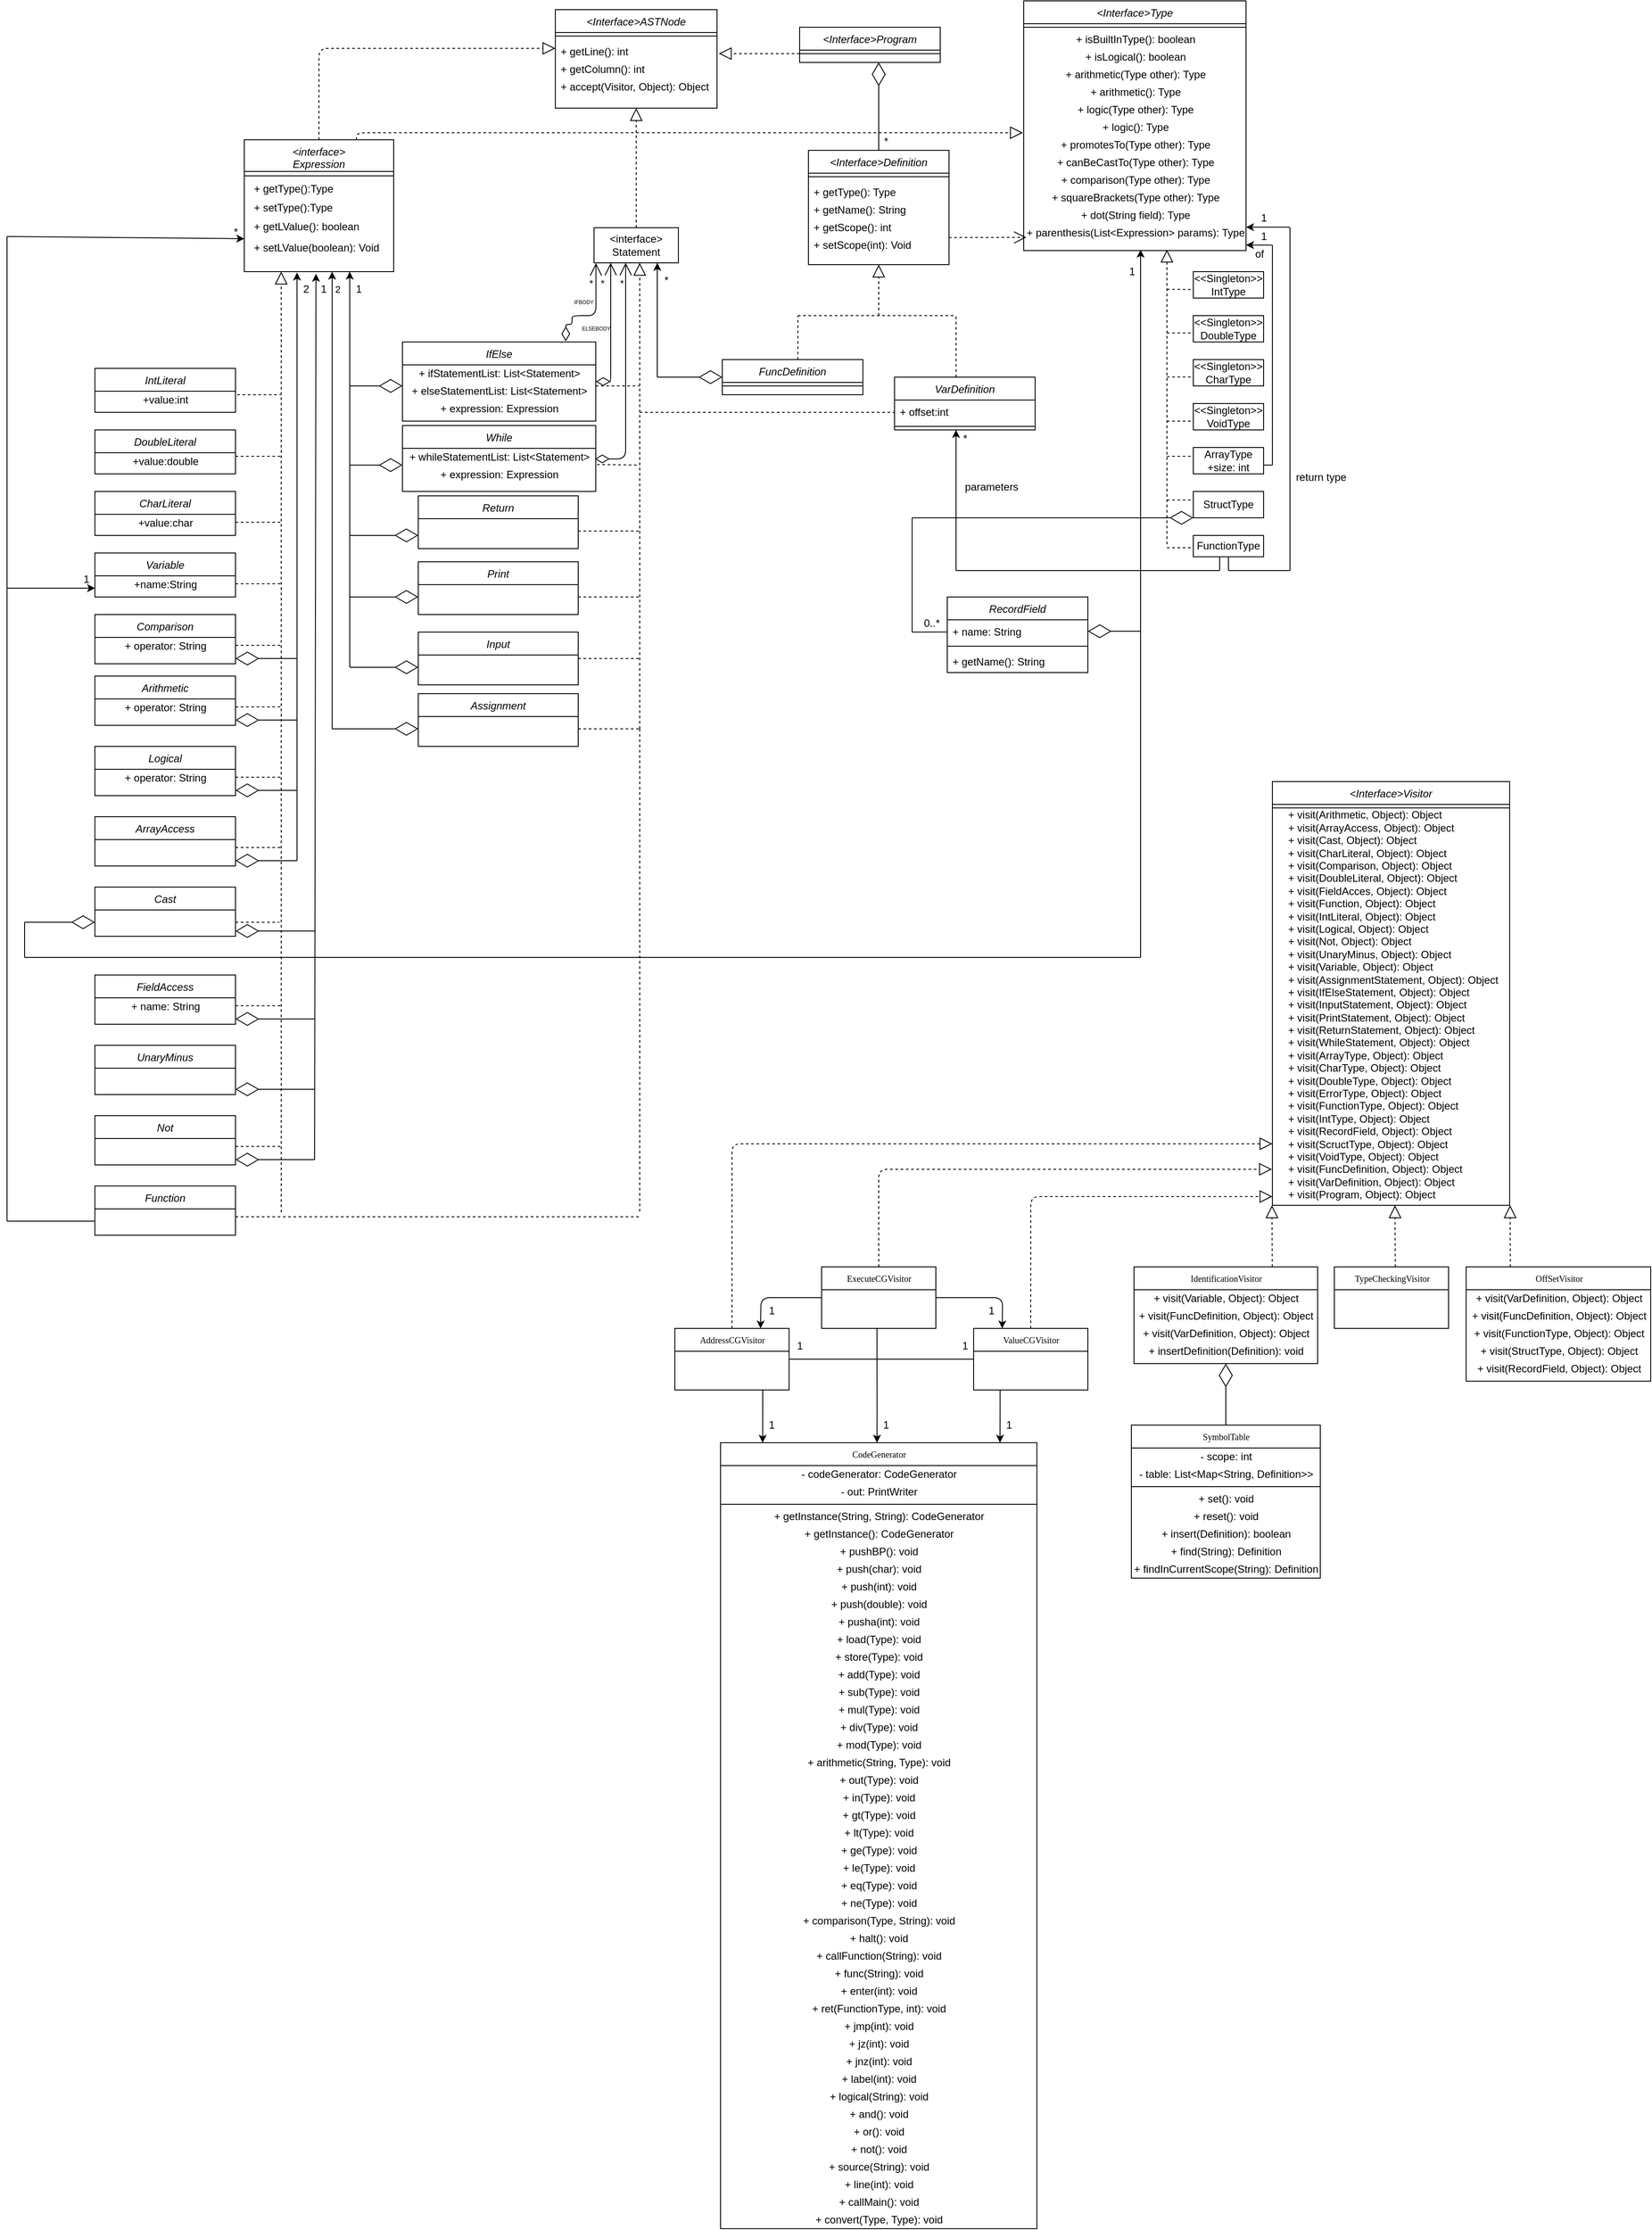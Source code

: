 <mxfile version="14.6.6" type="device"><diagram id="C5RBs43oDa-KdzZeNtuy" name="Page-1"><mxGraphModel dx="3769" dy="1154" grid="1" gridSize="10" guides="1" tooltips="1" connect="1" arrows="1" fold="1" page="1" pageScale="1" pageWidth="827" pageHeight="1169" math="0" shadow="0"><root><mxCell id="WIyWlLk6GJQsqaUBKTNV-0"/><mxCell id="WIyWlLk6GJQsqaUBKTNV-1" parent="WIyWlLk6GJQsqaUBKTNV-0"/><mxCell id="QsfcqiE2oOHabmaS_Em0-5" value="" style="endArrow=block;dashed=1;endFill=0;endSize=12;html=1;exitX=0;exitY=0.75;exitDx=0;exitDy=0;entryX=1.011;entryY=0.8;entryDx=0;entryDy=0;entryPerimeter=0;" parent="WIyWlLk6GJQsqaUBKTNV-1" source="QsfcqiE2oOHabmaS_Em0-0" target="zkfFHV4jXpPFQw0GAbJ--1" edge="1"><mxGeometry width="160" relative="1" as="geometry"><mxPoint x="482" y="158" as="sourcePoint"/><mxPoint x="410" y="100" as="targetPoint"/></mxGeometry></mxCell><mxCell id="QsfcqiE2oOHabmaS_Em0-10" value="" style="endArrow=diamondThin;endFill=0;endSize=24;html=1;exitX=0.5;exitY=0;exitDx=0;exitDy=0;" parent="WIyWlLk6GJQsqaUBKTNV-1" source="QsfcqiE2oOHabmaS_Em0-6" edge="1"><mxGeometry width="160" relative="1" as="geometry"><mxPoint x="392" y="258" as="sourcePoint"/><mxPoint x="562" y="100" as="targetPoint"/></mxGeometry></mxCell><mxCell id="zkfFHV4jXpPFQw0GAbJ--0" value="&lt;Interface&gt;ASTNode" style="swimlane;fontStyle=2;align=center;verticalAlign=top;childLayout=stackLayout;horizontal=1;startSize=26;horizontalStack=0;resizeParent=1;resizeLast=0;collapsible=1;marginBottom=0;rounded=0;shadow=0;strokeWidth=1;" parent="WIyWlLk6GJQsqaUBKTNV-1" vertex="1"><mxGeometry x="194" y="40" width="184" height="112" as="geometry"><mxRectangle x="230" y="140" width="160" height="26" as="alternateBounds"/></mxGeometry></mxCell><mxCell id="zkfFHV4jXpPFQw0GAbJ--4" value="" style="line;html=1;strokeWidth=1;align=left;verticalAlign=middle;spacingTop=-1;spacingLeft=3;spacingRight=3;rotatable=0;labelPosition=right;points=[];portConstraint=eastwest;" parent="zkfFHV4jXpPFQw0GAbJ--0" vertex="1"><mxGeometry y="26" width="184" height="8" as="geometry"/></mxCell><mxCell id="zkfFHV4jXpPFQw0GAbJ--1" value="+ getLine(): int" style="text;align=left;verticalAlign=top;spacingLeft=4;spacingRight=4;overflow=hidden;rotatable=0;points=[[0,0.5],[1,0.5]];portConstraint=eastwest;" parent="zkfFHV4jXpPFQw0GAbJ--0" vertex="1"><mxGeometry y="34" width="184" height="20" as="geometry"/></mxCell><mxCell id="zkfFHV4jXpPFQw0GAbJ--2" value="+ getColumn(): int" style="text;align=left;verticalAlign=top;spacingLeft=4;spacingRight=4;overflow=hidden;rotatable=0;points=[[0,0.5],[1,0.5]];portConstraint=eastwest;rounded=0;shadow=0;html=0;" parent="zkfFHV4jXpPFQw0GAbJ--0" vertex="1"><mxGeometry y="54" width="184" height="20" as="geometry"/></mxCell><mxCell id="CkoBEgggU1MdeRD155yt-0" value="+ accept(Visitor, Object): Object" style="text;align=left;verticalAlign=top;spacingLeft=4;spacingRight=4;overflow=hidden;rotatable=0;points=[[0,0.5],[1,0.5]];portConstraint=eastwest;rounded=0;shadow=0;html=0;" parent="zkfFHV4jXpPFQw0GAbJ--0" vertex="1"><mxGeometry y="74" width="184" height="20" as="geometry"/></mxCell><mxCell id="QsfcqiE2oOHabmaS_Em0-0" value="&lt;Interface&gt;Program&#10;" style="swimlane;fontStyle=2;align=center;verticalAlign=top;childLayout=stackLayout;horizontal=1;startSize=26;horizontalStack=0;resizeParent=1;resizeLast=0;collapsible=1;marginBottom=0;rounded=0;shadow=0;strokeWidth=1;" parent="WIyWlLk6GJQsqaUBKTNV-1" vertex="1"><mxGeometry x="472" y="60" width="160" height="40" as="geometry"><mxRectangle x="230" y="140" width="160" height="26" as="alternateBounds"/></mxGeometry></mxCell><mxCell id="QsfcqiE2oOHabmaS_Em0-1" value="" style="line;html=1;strokeWidth=1;align=left;verticalAlign=middle;spacingTop=-1;spacingLeft=3;spacingRight=3;rotatable=0;labelPosition=right;points=[];portConstraint=eastwest;" parent="QsfcqiE2oOHabmaS_Em0-0" vertex="1"><mxGeometry y="26" width="160" height="8" as="geometry"/></mxCell><mxCell id="QsfcqiE2oOHabmaS_Em0-6" value="&lt;Interface&gt;Definition&#10;" style="swimlane;fontStyle=2;align=center;verticalAlign=top;childLayout=stackLayout;horizontal=1;startSize=26;horizontalStack=0;resizeParent=1;resizeLast=0;collapsible=1;marginBottom=0;rounded=0;shadow=0;strokeWidth=1;" parent="WIyWlLk6GJQsqaUBKTNV-1" vertex="1"><mxGeometry x="482" y="200" width="160" height="130" as="geometry"><mxRectangle x="230" y="140" width="160" height="26" as="alternateBounds"/></mxGeometry></mxCell><mxCell id="QsfcqiE2oOHabmaS_Em0-7" value="" style="line;html=1;strokeWidth=1;align=left;verticalAlign=middle;spacingTop=-1;spacingLeft=3;spacingRight=3;rotatable=0;labelPosition=right;points=[];portConstraint=eastwest;" parent="QsfcqiE2oOHabmaS_Em0-6" vertex="1"><mxGeometry y="26" width="160" height="8" as="geometry"/></mxCell><mxCell id="QsfcqiE2oOHabmaS_Em0-8" value="+ getType(): Type" style="text;align=left;verticalAlign=top;spacingLeft=4;spacingRight=4;overflow=hidden;rotatable=0;points=[[0,0.5],[1,0.5]];portConstraint=eastwest;" parent="QsfcqiE2oOHabmaS_Em0-6" vertex="1"><mxGeometry y="34" width="160" height="20" as="geometry"/></mxCell><mxCell id="QsfcqiE2oOHabmaS_Em0-9" value="+ getName(): String" style="text;align=left;verticalAlign=top;spacingLeft=4;spacingRight=4;overflow=hidden;rotatable=0;points=[[0,0.5],[1,0.5]];portConstraint=eastwest;rounded=0;shadow=0;html=0;" parent="QsfcqiE2oOHabmaS_Em0-6" vertex="1"><mxGeometry y="54" width="160" height="20" as="geometry"/></mxCell><mxCell id="CkoBEgggU1MdeRD155yt-13" value="+ getScope(): int" style="text;align=left;verticalAlign=top;spacingLeft=4;spacingRight=4;overflow=hidden;rotatable=0;points=[[0,0.5],[1,0.5]];portConstraint=eastwest;rounded=0;shadow=0;html=0;" parent="QsfcqiE2oOHabmaS_Em0-6" vertex="1"><mxGeometry y="74" width="160" height="20" as="geometry"/></mxCell><mxCell id="CkoBEgggU1MdeRD155yt-14" value="+ setScope(int): Void" style="text;align=left;verticalAlign=top;spacingLeft=4;spacingRight=4;overflow=hidden;rotatable=0;points=[[0,0.5],[1,0.5]];portConstraint=eastwest;rounded=0;shadow=0;html=0;" parent="QsfcqiE2oOHabmaS_Em0-6" vertex="1"><mxGeometry y="94" width="160" height="20" as="geometry"/></mxCell><mxCell id="QsfcqiE2oOHabmaS_Em0-16" value="" style="endArrow=open;endSize=12;dashed=1;html=1;exitX=0.999;exitY=0.261;exitDx=0;exitDy=0;exitPerimeter=0;" parent="WIyWlLk6GJQsqaUBKTNV-1" source="CkoBEgggU1MdeRD155yt-14" edge="1"><mxGeometry x="-0.016" y="40" width="160" relative="1" as="geometry"><mxPoint x="690" y="299" as="sourcePoint"/><mxPoint x="730" y="299" as="targetPoint"/><mxPoint as="offset"/></mxGeometry></mxCell><mxCell id="QsfcqiE2oOHabmaS_Em0-11" value="&lt;Interface&gt;Type" style="swimlane;fontStyle=2;align=center;verticalAlign=top;childLayout=stackLayout;horizontal=1;startSize=26;horizontalStack=0;resizeParent=1;resizeLast=0;collapsible=1;marginBottom=0;rounded=0;shadow=0;strokeWidth=1;" parent="WIyWlLk6GJQsqaUBKTNV-1" vertex="1"><mxGeometry x="727" y="30" width="253" height="284" as="geometry"><mxRectangle x="230" y="140" width="160" height="26" as="alternateBounds"/></mxGeometry></mxCell><mxCell id="QsfcqiE2oOHabmaS_Em0-12" value="" style="line;html=1;strokeWidth=1;align=left;verticalAlign=middle;spacingTop=-1;spacingLeft=3;spacingRight=3;rotatable=0;labelPosition=right;points=[];portConstraint=eastwest;" parent="QsfcqiE2oOHabmaS_Em0-11" vertex="1"><mxGeometry y="26" width="253" height="8" as="geometry"/></mxCell><mxCell id="tq8u3A5u9cXpCgwmLRyt-10" value="+ isBuiltInType(): boolean" style="text;html=1;align=center;verticalAlign=middle;resizable=0;points=[];autosize=1;" parent="QsfcqiE2oOHabmaS_Em0-11" vertex="1"><mxGeometry y="34" width="253" height="20" as="geometry"/></mxCell><mxCell id="tq8u3A5u9cXpCgwmLRyt-11" value="+ isLogical(): boolean" style="text;html=1;align=center;verticalAlign=middle;resizable=0;points=[];autosize=1;" parent="QsfcqiE2oOHabmaS_Em0-11" vertex="1"><mxGeometry y="54" width="253" height="20" as="geometry"/></mxCell><mxCell id="tq8u3A5u9cXpCgwmLRyt-12" value="+ arithmetic(Type other): Type" style="text;html=1;align=center;verticalAlign=middle;resizable=0;points=[];autosize=1;" parent="QsfcqiE2oOHabmaS_Em0-11" vertex="1"><mxGeometry y="74" width="253" height="20" as="geometry"/></mxCell><mxCell id="tq8u3A5u9cXpCgwmLRyt-13" value="+ arithmetic(): Type" style="text;html=1;align=center;verticalAlign=middle;resizable=0;points=[];autosize=1;" parent="QsfcqiE2oOHabmaS_Em0-11" vertex="1"><mxGeometry y="94" width="253" height="20" as="geometry"/></mxCell><mxCell id="tq8u3A5u9cXpCgwmLRyt-15" value="+ logic(Type other): Type" style="text;html=1;align=center;verticalAlign=middle;resizable=0;points=[];autosize=1;" parent="QsfcqiE2oOHabmaS_Em0-11" vertex="1"><mxGeometry y="114" width="253" height="20" as="geometry"/></mxCell><mxCell id="tq8u3A5u9cXpCgwmLRyt-14" value="+ logic(): Type" style="text;html=1;align=center;verticalAlign=middle;resizable=0;points=[];autosize=1;" parent="QsfcqiE2oOHabmaS_Em0-11" vertex="1"><mxGeometry y="134" width="253" height="20" as="geometry"/></mxCell><mxCell id="tq8u3A5u9cXpCgwmLRyt-16" value="+ promotesTo(Type other): Type" style="text;html=1;align=center;verticalAlign=middle;resizable=0;points=[];autosize=1;" parent="QsfcqiE2oOHabmaS_Em0-11" vertex="1"><mxGeometry y="154" width="253" height="20" as="geometry"/></mxCell><mxCell id="tq8u3A5u9cXpCgwmLRyt-17" value="+ canBeCastTo(Type other): Type" style="text;html=1;align=center;verticalAlign=middle;resizable=0;points=[];autosize=1;" parent="QsfcqiE2oOHabmaS_Em0-11" vertex="1"><mxGeometry y="174" width="253" height="20" as="geometry"/></mxCell><mxCell id="tq8u3A5u9cXpCgwmLRyt-18" value="+ comparison(Type other): Type" style="text;html=1;align=center;verticalAlign=middle;resizable=0;points=[];autosize=1;" parent="QsfcqiE2oOHabmaS_Em0-11" vertex="1"><mxGeometry y="194" width="253" height="20" as="geometry"/></mxCell><mxCell id="tq8u3A5u9cXpCgwmLRyt-19" value="+ squareBrackets(Type other): Type" style="text;html=1;align=center;verticalAlign=middle;resizable=0;points=[];autosize=1;" parent="QsfcqiE2oOHabmaS_Em0-11" vertex="1"><mxGeometry y="214" width="253" height="20" as="geometry"/></mxCell><mxCell id="tq8u3A5u9cXpCgwmLRyt-20" value="+ dot(String field): Type" style="text;html=1;align=center;verticalAlign=middle;resizable=0;points=[];autosize=1;" parent="QsfcqiE2oOHabmaS_Em0-11" vertex="1"><mxGeometry y="234" width="253" height="20" as="geometry"/></mxCell><mxCell id="tq8u3A5u9cXpCgwmLRyt-21" value="+ parenthesis(List&amp;lt;Expression&amp;gt; params): Type" style="text;html=1;align=center;verticalAlign=middle;resizable=0;points=[];autosize=1;" parent="QsfcqiE2oOHabmaS_Em0-11" vertex="1"><mxGeometry y="254" width="253" height="20" as="geometry"/></mxCell><mxCell id="QsfcqiE2oOHabmaS_Em0-18" value="FuncDefinition&#10;" style="swimlane;fontStyle=2;align=center;verticalAlign=top;childLayout=stackLayout;horizontal=1;startSize=26;horizontalStack=0;resizeParent=1;resizeLast=0;collapsible=1;marginBottom=0;rounded=0;shadow=0;strokeWidth=1;" parent="WIyWlLk6GJQsqaUBKTNV-1" vertex="1"><mxGeometry x="384" y="438" width="160" height="40" as="geometry"><mxRectangle x="230" y="140" width="160" height="26" as="alternateBounds"/></mxGeometry></mxCell><mxCell id="QsfcqiE2oOHabmaS_Em0-19" value="" style="line;html=1;strokeWidth=1;align=left;verticalAlign=middle;spacingTop=-1;spacingLeft=3;spacingRight=3;rotatable=0;labelPosition=right;points=[];portConstraint=eastwest;" parent="QsfcqiE2oOHabmaS_Em0-18" vertex="1"><mxGeometry y="26" width="160" height="8" as="geometry"/></mxCell><mxCell id="QsfcqiE2oOHabmaS_Em0-20" value="VarDefinition&#10;" style="swimlane;fontStyle=2;align=center;verticalAlign=top;childLayout=stackLayout;horizontal=1;startSize=26;horizontalStack=0;resizeParent=1;resizeLast=0;collapsible=1;marginBottom=0;rounded=0;shadow=0;strokeWidth=1;" parent="WIyWlLk6GJQsqaUBKTNV-1" vertex="1"><mxGeometry x="580" y="458" width="160" height="60" as="geometry"><mxRectangle x="230" y="140" width="160" height="26" as="alternateBounds"/></mxGeometry></mxCell><mxCell id="QsfcqiE2oOHabmaS_Em0-23" value="+ offset:int" style="text;align=left;verticalAlign=top;spacingLeft=4;spacingRight=4;overflow=hidden;rotatable=0;points=[[0,0.5],[1,0.5]];portConstraint=eastwest;" parent="QsfcqiE2oOHabmaS_Em0-20" vertex="1"><mxGeometry y="26" width="160" height="26" as="geometry"/></mxCell><mxCell id="QsfcqiE2oOHabmaS_Em0-21" value="" style="line;html=1;strokeWidth=1;align=left;verticalAlign=middle;spacingTop=-1;spacingLeft=3;spacingRight=3;rotatable=0;labelPosition=right;points=[];portConstraint=eastwest;" parent="QsfcqiE2oOHabmaS_Em0-20" vertex="1"><mxGeometry y="52" width="160" height="8" as="geometry"/></mxCell><mxCell id="QsfcqiE2oOHabmaS_Em0-24" value="" style="endArrow=none;dashed=1;html=1;" parent="WIyWlLk6GJQsqaUBKTNV-1" edge="1"><mxGeometry width="50" height="50" relative="1" as="geometry"><mxPoint x="470" y="388" as="sourcePoint"/><mxPoint x="650" y="388" as="targetPoint"/></mxGeometry></mxCell><mxCell id="QsfcqiE2oOHabmaS_Em0-26" value="" style="endArrow=none;dashed=1;html=1;" parent="WIyWlLk6GJQsqaUBKTNV-1" edge="1"><mxGeometry width="50" height="50" relative="1" as="geometry"><mxPoint x="470" y="438" as="sourcePoint"/><mxPoint x="470" y="388" as="targetPoint"/></mxGeometry></mxCell><mxCell id="QsfcqiE2oOHabmaS_Em0-27" value="" style="endArrow=none;dashed=1;html=1;exitX=0.438;exitY=0;exitDx=0;exitDy=0;exitPerimeter=0;" parent="WIyWlLk6GJQsqaUBKTNV-1" source="QsfcqiE2oOHabmaS_Em0-20" edge="1"><mxGeometry width="50" height="50" relative="1" as="geometry"><mxPoint x="650.0" y="438" as="sourcePoint"/><mxPoint x="650.0" y="388" as="targetPoint"/></mxGeometry></mxCell><mxCell id="QsfcqiE2oOHabmaS_Em0-28" value="" style="endArrow=block;dashed=1;endFill=0;endSize=12;html=1;entryX=0.5;entryY=1;entryDx=0;entryDy=0;" parent="WIyWlLk6GJQsqaUBKTNV-1" target="QsfcqiE2oOHabmaS_Em0-6" edge="1"><mxGeometry width="160" relative="1" as="geometry"><mxPoint x="562" y="388" as="sourcePoint"/><mxPoint x="700" y="378" as="targetPoint"/></mxGeometry></mxCell><mxCell id="upGovMb4PcSoKCXO7WBI-0" value="*&lt;br&gt;" style="text;html=1;align=center;verticalAlign=middle;resizable=0;points=[];autosize=1;" parent="WIyWlLk6GJQsqaUBKTNV-1" vertex="1"><mxGeometry x="560" y="180" width="20" height="20" as="geometry"/></mxCell><mxCell id="upGovMb4PcSoKCXO7WBI-1" value="&amp;lt;&amp;lt;Singleton&amp;gt;&amp;gt;&lt;br&gt;DoubleType" style="rounded=0;whiteSpace=wrap;html=1;" parent="WIyWlLk6GJQsqaUBKTNV-1" vertex="1"><mxGeometry x="920" y="388" width="80" height="30" as="geometry"/></mxCell><mxCell id="upGovMb4PcSoKCXO7WBI-2" value="&amp;lt;&amp;lt;Singleton&amp;gt;&amp;gt;&lt;br&gt;IntType" style="rounded=0;whiteSpace=wrap;html=1;" parent="WIyWlLk6GJQsqaUBKTNV-1" vertex="1"><mxGeometry x="920" y="338" width="80" height="30" as="geometry"/></mxCell><mxCell id="upGovMb4PcSoKCXO7WBI-3" value="&amp;lt;&amp;lt;Singleton&amp;gt;&amp;gt;&lt;br&gt;CharType" style="rounded=0;whiteSpace=wrap;html=1;" parent="WIyWlLk6GJQsqaUBKTNV-1" vertex="1"><mxGeometry x="920" y="438" width="80" height="30" as="geometry"/></mxCell><mxCell id="upGovMb4PcSoKCXO7WBI-4" value="&amp;lt;&amp;lt;Singleton&amp;gt;&amp;gt;&lt;br&gt;VoidType" style="rounded=0;whiteSpace=wrap;html=1;" parent="WIyWlLk6GJQsqaUBKTNV-1" vertex="1"><mxGeometry x="920" y="488" width="80" height="30" as="geometry"/></mxCell><mxCell id="upGovMb4PcSoKCXO7WBI-5" value="ArrayType&lt;br&gt;+size: int" style="rounded=0;whiteSpace=wrap;html=1;" parent="WIyWlLk6GJQsqaUBKTNV-1" vertex="1"><mxGeometry x="920" y="538" width="80" height="30" as="geometry"/></mxCell><mxCell id="upGovMb4PcSoKCXO7WBI-6" value="" style="endArrow=block;dashed=1;endFill=0;endSize=12;html=1;" parent="WIyWlLk6GJQsqaUBKTNV-1" edge="1"><mxGeometry width="160" relative="1" as="geometry"><mxPoint x="890" y="648" as="sourcePoint"/><mxPoint x="890" y="313" as="targetPoint"/></mxGeometry></mxCell><mxCell id="upGovMb4PcSoKCXO7WBI-7" value="" style="endArrow=none;dashed=1;html=1;entryX=-0.004;entryY=0.678;entryDx=0;entryDy=0;entryPerimeter=0;" parent="WIyWlLk6GJQsqaUBKTNV-1" target="upGovMb4PcSoKCXO7WBI-2" edge="1"><mxGeometry width="50" height="50" relative="1" as="geometry"><mxPoint x="890" y="358" as="sourcePoint"/><mxPoint x="820" y="383" as="targetPoint"/></mxGeometry></mxCell><mxCell id="upGovMb4PcSoKCXO7WBI-8" value="" style="endArrow=none;dashed=1;html=1;entryX=0;entryY=0.5;entryDx=0;entryDy=0;" parent="WIyWlLk6GJQsqaUBKTNV-1" edge="1"><mxGeometry width="50" height="50" relative="1" as="geometry"><mxPoint x="890" y="407.71" as="sourcePoint"/><mxPoint x="920" y="407.71" as="targetPoint"/></mxGeometry></mxCell><mxCell id="upGovMb4PcSoKCXO7WBI-9" value="" style="endArrow=none;dashed=1;html=1;entryX=0;entryY=0.5;entryDx=0;entryDy=0;" parent="WIyWlLk6GJQsqaUBKTNV-1" edge="1"><mxGeometry width="50" height="50" relative="1" as="geometry"><mxPoint x="890" y="457.71" as="sourcePoint"/><mxPoint x="920" y="457.71" as="targetPoint"/></mxGeometry></mxCell><mxCell id="upGovMb4PcSoKCXO7WBI-10" value="" style="endArrow=none;dashed=1;html=1;entryX=0;entryY=0.667;entryDx=0;entryDy=0;entryPerimeter=0;" parent="WIyWlLk6GJQsqaUBKTNV-1" target="upGovMb4PcSoKCXO7WBI-4" edge="1"><mxGeometry width="50" height="50" relative="1" as="geometry"><mxPoint x="890" y="508" as="sourcePoint"/><mxPoint x="920" y="497.71" as="targetPoint"/></mxGeometry></mxCell><mxCell id="upGovMb4PcSoKCXO7WBI-11" value="" style="endArrow=none;dashed=1;html=1;entryX=0;entryY=0.5;entryDx=0;entryDy=0;" parent="WIyWlLk6GJQsqaUBKTNV-1" edge="1"><mxGeometry width="50" height="50" relative="1" as="geometry"><mxPoint x="890" y="548" as="sourcePoint"/><mxPoint x="920" y="548" as="targetPoint"/></mxGeometry></mxCell><mxCell id="upGovMb4PcSoKCXO7WBI-12" value="StructType" style="rounded=0;whiteSpace=wrap;html=1;" parent="WIyWlLk6GJQsqaUBKTNV-1" vertex="1"><mxGeometry x="920" y="588" width="80" height="30" as="geometry"/></mxCell><mxCell id="upGovMb4PcSoKCXO7WBI-13" value="" style="endArrow=none;dashed=1;html=1;entryX=0;entryY=0.5;entryDx=0;entryDy=0;" parent="WIyWlLk6GJQsqaUBKTNV-1" edge="1"><mxGeometry width="50" height="50" relative="1" as="geometry"><mxPoint x="890" y="597.71" as="sourcePoint"/><mxPoint x="920" y="597.71" as="targetPoint"/></mxGeometry></mxCell><mxCell id="upGovMb4PcSoKCXO7WBI-15" value="FunctionType" style="rounded=0;whiteSpace=wrap;html=1;" parent="WIyWlLk6GJQsqaUBKTNV-1" vertex="1"><mxGeometry x="920" y="638" width="80" height="24.31" as="geometry"/></mxCell><mxCell id="upGovMb4PcSoKCXO7WBI-16" value="" style="endArrow=none;dashed=1;html=1;entryX=0;entryY=0.5;entryDx=0;entryDy=0;" parent="WIyWlLk6GJQsqaUBKTNV-1" edge="1"><mxGeometry width="50" height="50" relative="1" as="geometry"><mxPoint x="890" y="652.02" as="sourcePoint"/><mxPoint x="920" y="652.02" as="targetPoint"/></mxGeometry></mxCell><mxCell id="upGovMb4PcSoKCXO7WBI-17" value="" style="endArrow=classic;html=1;" parent="WIyWlLk6GJQsqaUBKTNV-1" edge="1"><mxGeometry width="50" height="50" relative="1" as="geometry"><mxPoint x="650" y="678" as="sourcePoint"/><mxPoint x="650" y="518" as="targetPoint"/></mxGeometry></mxCell><mxCell id="upGovMb4PcSoKCXO7WBI-19" value="" style="endArrow=none;html=1;" parent="WIyWlLk6GJQsqaUBKTNV-1" edge="1"><mxGeometry width="50" height="50" relative="1" as="geometry"><mxPoint x="650" y="678" as="sourcePoint"/><mxPoint x="950" y="678" as="targetPoint"/></mxGeometry></mxCell><mxCell id="upGovMb4PcSoKCXO7WBI-20" value="" style="endArrow=none;html=1;" parent="WIyWlLk6GJQsqaUBKTNV-1" edge="1"><mxGeometry width="50" height="50" relative="1" as="geometry"><mxPoint x="950" y="678" as="sourcePoint"/><mxPoint x="950" y="662.31" as="targetPoint"/></mxGeometry></mxCell><mxCell id="upGovMb4PcSoKCXO7WBI-21" value="parameters" style="text;html=1;align=center;verticalAlign=middle;resizable=0;points=[];autosize=1;" parent="WIyWlLk6GJQsqaUBKTNV-1" vertex="1"><mxGeometry x="650" y="573" width="80" height="20" as="geometry"/></mxCell><mxCell id="upGovMb4PcSoKCXO7WBI-22" value="" style="endArrow=classic;html=1;" parent="WIyWlLk6GJQsqaUBKTNV-1" edge="1"><mxGeometry width="50" height="50" relative="1" as="geometry"><mxPoint x="1030" y="287.43" as="sourcePoint"/><mxPoint x="980" y="287.43" as="targetPoint"/></mxGeometry></mxCell><mxCell id="upGovMb4PcSoKCXO7WBI-23" value="" style="endArrow=none;html=1;" parent="WIyWlLk6GJQsqaUBKTNV-1" edge="1"><mxGeometry width="50" height="50" relative="1" as="geometry"><mxPoint x="1030" y="678" as="sourcePoint"/><mxPoint x="1030" y="288" as="targetPoint"/></mxGeometry></mxCell><mxCell id="upGovMb4PcSoKCXO7WBI-24" value="" style="endArrow=none;html=1;" parent="WIyWlLk6GJQsqaUBKTNV-1" edge="1"><mxGeometry width="50" height="50" relative="1" as="geometry"><mxPoint x="960" y="678" as="sourcePoint"/><mxPoint x="1030" y="678" as="targetPoint"/></mxGeometry></mxCell><mxCell id="upGovMb4PcSoKCXO7WBI-25" value="" style="endArrow=none;html=1;" parent="WIyWlLk6GJQsqaUBKTNV-1" edge="1"><mxGeometry width="50" height="50" relative="1" as="geometry"><mxPoint x="960" y="678" as="sourcePoint"/><mxPoint x="960" y="662.31" as="targetPoint"/></mxGeometry></mxCell><mxCell id="upGovMb4PcSoKCXO7WBI-26" value="return type" style="text;html=1;align=center;verticalAlign=middle;resizable=0;points=[];autosize=1;" parent="WIyWlLk6GJQsqaUBKTNV-1" vertex="1"><mxGeometry x="1030" y="562.31" width="70" height="20" as="geometry"/></mxCell><mxCell id="upGovMb4PcSoKCXO7WBI-27" value="*" style="text;html=1;align=center;verticalAlign=middle;resizable=0;points=[];autosize=1;" parent="WIyWlLk6GJQsqaUBKTNV-1" vertex="1"><mxGeometry x="650" y="518" width="20" height="20" as="geometry"/></mxCell><mxCell id="upGovMb4PcSoKCXO7WBI-28" value="1" style="text;html=1;align=center;verticalAlign=middle;resizable=0;points=[];autosize=1;" parent="WIyWlLk6GJQsqaUBKTNV-1" vertex="1"><mxGeometry x="990" y="267.43" width="20" height="20" as="geometry"/></mxCell><mxCell id="upGovMb4PcSoKCXO7WBI-29" value="&amp;lt;interface&amp;gt;&lt;br&gt;Statement" style="rounded=0;whiteSpace=wrap;html=1;" parent="WIyWlLk6GJQsqaUBKTNV-1" vertex="1"><mxGeometry x="238" y="288" width="96" height="40" as="geometry"/></mxCell><mxCell id="upGovMb4PcSoKCXO7WBI-30" value="" style="endArrow=block;dashed=1;endFill=0;endSize=12;html=1;exitX=0.5;exitY=0;exitDx=0;exitDy=0;entryX=0.5;entryY=1;entryDx=0;entryDy=0;" parent="WIyWlLk6GJQsqaUBKTNV-1" source="upGovMb4PcSoKCXO7WBI-29" target="zkfFHV4jXpPFQw0GAbJ--0" edge="1"><mxGeometry width="160" relative="1" as="geometry"><mxPoint x="492" y="168" as="sourcePoint"/><mxPoint x="289" y="170" as="targetPoint"/></mxGeometry></mxCell><mxCell id="upGovMb4PcSoKCXO7WBI-31" value="" style="endArrow=diamondThin;endFill=0;endSize=24;html=1;entryX=0;entryY=0.5;entryDx=0;entryDy=0;" parent="WIyWlLk6GJQsqaUBKTNV-1" target="QsfcqiE2oOHabmaS_Em0-18" edge="1"><mxGeometry width="160" relative="1" as="geometry"><mxPoint x="310" y="458" as="sourcePoint"/><mxPoint x="572" y="178" as="targetPoint"/></mxGeometry></mxCell><mxCell id="upGovMb4PcSoKCXO7WBI-33" value="" style="endArrow=none;html=1;" parent="WIyWlLk6GJQsqaUBKTNV-1" edge="1"><mxGeometry width="50" height="50" relative="1" as="geometry"><mxPoint x="310" y="328" as="sourcePoint"/><mxPoint x="310" y="458" as="targetPoint"/></mxGeometry></mxCell><mxCell id="upGovMb4PcSoKCXO7WBI-34" value="" style="endArrow=block;dashed=1;endFill=0;endSize=12;html=1;entryX=0.5;entryY=1;entryDx=0;entryDy=0;" parent="WIyWlLk6GJQsqaUBKTNV-1" edge="1"><mxGeometry width="160" relative="1" as="geometry"><mxPoint x="290" y="858" as="sourcePoint"/><mxPoint x="290" y="328" as="targetPoint"/></mxGeometry></mxCell><mxCell id="upGovMb4PcSoKCXO7WBI-41" value="IfElse" style="swimlane;fontStyle=2;align=center;verticalAlign=top;childLayout=stackLayout;horizontal=1;startSize=26;horizontalStack=0;resizeParent=1;resizeLast=0;collapsible=1;marginBottom=0;rounded=0;shadow=0;strokeWidth=1;" parent="WIyWlLk6GJQsqaUBKTNV-1" vertex="1"><mxGeometry x="20" y="418" width="220" height="90" as="geometry"><mxRectangle x="230" y="140" width="160" height="26" as="alternateBounds"/></mxGeometry></mxCell><mxCell id="CkoBEgggU1MdeRD155yt-1" value="+ ifStatementList: List&amp;lt;Statement&amp;gt;" style="text;html=1;align=center;verticalAlign=middle;resizable=0;points=[];autosize=1;" parent="upGovMb4PcSoKCXO7WBI-41" vertex="1"><mxGeometry y="26" width="220" height="20" as="geometry"/></mxCell><mxCell id="CkoBEgggU1MdeRD155yt-2" value="+ elseStatementList: List&amp;lt;Statement&amp;gt;" style="text;html=1;align=center;verticalAlign=middle;resizable=0;points=[];autosize=1;" parent="upGovMb4PcSoKCXO7WBI-41" vertex="1"><mxGeometry y="46" width="220" height="20" as="geometry"/></mxCell><mxCell id="CkoBEgggU1MdeRD155yt-3" value="+ expression: Expression" style="text;html=1;align=center;verticalAlign=middle;resizable=0;points=[];autosize=1;" parent="upGovMb4PcSoKCXO7WBI-41" vertex="1"><mxGeometry y="66" width="220" height="20" as="geometry"/></mxCell><mxCell id="upGovMb4PcSoKCXO7WBI-46" value="While" style="swimlane;fontStyle=2;align=center;verticalAlign=top;childLayout=stackLayout;horizontal=1;startSize=26;horizontalStack=0;resizeParent=1;resizeLast=0;collapsible=1;marginBottom=0;rounded=0;shadow=0;strokeWidth=1;" parent="WIyWlLk6GJQsqaUBKTNV-1" vertex="1"><mxGeometry x="20" y="513" width="220" height="75" as="geometry"><mxRectangle x="230" y="140" width="160" height="26" as="alternateBounds"/></mxGeometry></mxCell><mxCell id="CkoBEgggU1MdeRD155yt-4" value="+ whileStatementList: List&amp;lt;Statement&amp;gt;" style="text;html=1;align=center;verticalAlign=middle;resizable=0;points=[];autosize=1;" parent="upGovMb4PcSoKCXO7WBI-46" vertex="1"><mxGeometry y="26" width="220" height="20" as="geometry"/></mxCell><mxCell id="CkoBEgggU1MdeRD155yt-5" value="+ expression: Expression" style="text;html=1;align=center;verticalAlign=middle;resizable=0;points=[];autosize=1;" parent="upGovMb4PcSoKCXO7WBI-46" vertex="1"><mxGeometry y="46" width="220" height="20" as="geometry"/></mxCell><mxCell id="upGovMb4PcSoKCXO7WBI-50" value="" style="endArrow=none;dashed=1;html=1;" parent="WIyWlLk6GJQsqaUBKTNV-1" edge="1"><mxGeometry width="50" height="50" relative="1" as="geometry"><mxPoint x="240" y="468" as="sourcePoint"/><mxPoint x="290" y="468" as="targetPoint"/></mxGeometry></mxCell><mxCell id="upGovMb4PcSoKCXO7WBI-51" value="" style="endArrow=none;dashed=1;html=1;exitX=1.007;exitY=0.919;exitDx=0;exitDy=0;exitPerimeter=0;" parent="WIyWlLk6GJQsqaUBKTNV-1" source="CkoBEgggU1MdeRD155yt-4" edge="1"><mxGeometry width="50" height="50" relative="1" as="geometry"><mxPoint x="250" y="558" as="sourcePoint"/><mxPoint x="290" y="558" as="targetPoint"/></mxGeometry></mxCell><mxCell id="upGovMb4PcSoKCXO7WBI-52" value="Return" style="swimlane;fontStyle=2;align=center;verticalAlign=top;childLayout=stackLayout;horizontal=1;startSize=26;horizontalStack=0;resizeParent=1;resizeLast=0;collapsible=1;marginBottom=0;rounded=0;shadow=0;strokeWidth=1;" parent="WIyWlLk6GJQsqaUBKTNV-1" vertex="1"><mxGeometry x="38" y="593" width="182" height="60" as="geometry"><mxRectangle x="230" y="140" width="160" height="26" as="alternateBounds"/></mxGeometry></mxCell><mxCell id="upGovMb4PcSoKCXO7WBI-55" value="" style="endArrow=none;dashed=1;html=1;" parent="WIyWlLk6GJQsqaUBKTNV-1" edge="1"><mxGeometry width="50" height="50" relative="1" as="geometry"><mxPoint x="220" y="633" as="sourcePoint"/><mxPoint x="290" y="633" as="targetPoint"/></mxGeometry></mxCell><mxCell id="upGovMb4PcSoKCXO7WBI-57" value="Print" style="swimlane;fontStyle=2;align=center;verticalAlign=top;childLayout=stackLayout;horizontal=1;startSize=26;horizontalStack=0;resizeParent=1;resizeLast=0;collapsible=1;marginBottom=0;rounded=0;shadow=0;strokeWidth=1;" parent="WIyWlLk6GJQsqaUBKTNV-1" vertex="1"><mxGeometry x="38" y="668" width="182" height="60" as="geometry"><mxRectangle x="230" y="140" width="160" height="26" as="alternateBounds"/></mxGeometry></mxCell><mxCell id="upGovMb4PcSoKCXO7WBI-58" value="" style="endArrow=none;dashed=1;html=1;" parent="WIyWlLk6GJQsqaUBKTNV-1" edge="1"><mxGeometry width="50" height="50" relative="1" as="geometry"><mxPoint x="220" y="708" as="sourcePoint"/><mxPoint x="290" y="708" as="targetPoint"/></mxGeometry></mxCell><mxCell id="upGovMb4PcSoKCXO7WBI-59" value="Assignment" style="swimlane;fontStyle=2;align=center;verticalAlign=top;childLayout=stackLayout;horizontal=1;startSize=26;horizontalStack=0;resizeParent=1;resizeLast=0;collapsible=1;marginBottom=0;rounded=0;shadow=0;strokeWidth=1;" parent="WIyWlLk6GJQsqaUBKTNV-1" vertex="1"><mxGeometry x="38" y="818" width="182" height="60" as="geometry"><mxRectangle x="230" y="140" width="160" height="26" as="alternateBounds"/></mxGeometry></mxCell><mxCell id="upGovMb4PcSoKCXO7WBI-60" value="" style="endArrow=none;dashed=1;html=1;exitX=1;exitY=0.5;exitDx=0;exitDy=0;" parent="WIyWlLk6GJQsqaUBKTNV-1" source="upGovMb4PcSoKCXO7WBI-73" edge="1"><mxGeometry width="50" height="50" relative="1" as="geometry"><mxPoint x="238" y="778" as="sourcePoint"/><mxPoint x="290" y="778" as="targetPoint"/></mxGeometry></mxCell><mxCell id="upGovMb4PcSoKCXO7WBI-63" value="" style="endArrow=open;html=1;endSize=12;startArrow=diamondThin;startSize=14;startFill=0;edgeStyle=orthogonalEdgeStyle;exitX=0.845;exitY=-0.009;exitDx=0;exitDy=0;entryX=0.023;entryY=1.009;entryDx=0;entryDy=0;entryPerimeter=0;exitPerimeter=0;" parent="WIyWlLk6GJQsqaUBKTNV-1" source="upGovMb4PcSoKCXO7WBI-41" target="upGovMb4PcSoKCXO7WBI-29" edge="1"><mxGeometry relative="1" as="geometry"><mxPoint x="240" y="398" as="sourcePoint"/><mxPoint x="240" y="330" as="targetPoint"/><Array as="points"><mxPoint x="213" y="398"/><mxPoint x="213" y="388"/><mxPoint x="240" y="388"/></Array></mxGeometry></mxCell><mxCell id="upGovMb4PcSoKCXO7WBI-65" value="*" style="edgeLabel;resizable=0;html=1;align=right;verticalAlign=top;" parent="upGovMb4PcSoKCXO7WBI-63" connectable="0" vertex="1"><mxGeometry x="1" relative="1" as="geometry"><mxPoint x="-2.21" y="9.71" as="offset"/></mxGeometry></mxCell><mxCell id="upGovMb4PcSoKCXO7WBI-66" value="" style="endArrow=open;html=1;endSize=12;startArrow=diamondThin;startSize=14;startFill=0;edgeStyle=orthogonalEdgeStyle;exitX=1;exitY=0.5;exitDx=0;exitDy=0;" parent="WIyWlLk6GJQsqaUBKTNV-1" source="upGovMb4PcSoKCXO7WBI-41" target="upGovMb4PcSoKCXO7WBI-29" edge="1"><mxGeometry relative="1" as="geometry"><mxPoint x="180" y="408" as="sourcePoint"/><mxPoint x="257" y="329" as="targetPoint"/><Array as="points"><mxPoint x="257" y="463"/></Array></mxGeometry></mxCell><mxCell id="upGovMb4PcSoKCXO7WBI-70" value="" style="endArrow=open;html=1;endSize=12;startArrow=diamondThin;startSize=14;startFill=0;edgeStyle=orthogonalEdgeStyle;exitX=1.006;exitY=0.85;exitDx=0;exitDy=0;exitPerimeter=0;" parent="WIyWlLk6GJQsqaUBKTNV-1" edge="1"><mxGeometry relative="1" as="geometry"><mxPoint x="238.96" y="551" as="sourcePoint"/><mxPoint x="274" y="328" as="targetPoint"/><Array as="points"><mxPoint x="274" y="551"/></Array></mxGeometry></mxCell><mxCell id="upGovMb4PcSoKCXO7WBI-72" value="*" style="edgeLabel;resizable=0;html=1;align=right;verticalAlign=top;" parent="upGovMb4PcSoKCXO7WBI-70" connectable="0" vertex="1"><mxGeometry x="1" relative="1" as="geometry"><mxPoint x="-2" y="10.1" as="offset"/></mxGeometry></mxCell><mxCell id="upGovMb4PcSoKCXO7WBI-73" value="Input" style="swimlane;fontStyle=2;align=center;verticalAlign=top;childLayout=stackLayout;horizontal=1;startSize=26;horizontalStack=0;resizeParent=1;resizeLast=0;collapsible=1;marginBottom=0;rounded=0;shadow=0;strokeWidth=1;" parent="WIyWlLk6GJQsqaUBKTNV-1" vertex="1"><mxGeometry x="38" y="748" width="182" height="60" as="geometry"><mxRectangle x="230" y="140" width="160" height="26" as="alternateBounds"/></mxGeometry></mxCell><mxCell id="upGovMb4PcSoKCXO7WBI-74" value="" style="endArrow=none;dashed=1;html=1;" parent="WIyWlLk6GJQsqaUBKTNV-1" edge="1"><mxGeometry width="50" height="50" relative="1" as="geometry"><mxPoint x="220" y="858" as="sourcePoint"/><mxPoint x="290" y="858" as="targetPoint"/></mxGeometry></mxCell><mxCell id="upGovMb4PcSoKCXO7WBI-75" value="&amp;lt;interface&amp;gt;&lt;br&gt;Expression" style="rounded=0;whiteSpace=wrap;html=1;shadow=0;fontStyle=2;verticalAlign=top;strokeWidth=1;startSize=26;" parent="WIyWlLk6GJQsqaUBKTNV-1" vertex="1"><mxGeometry x="-160" y="188" width="170" height="150" as="geometry"/></mxCell><mxCell id="upGovMb4PcSoKCXO7WBI-79" value="" style="endArrow=block;dashed=1;endFill=0;endSize=12;html=1;entryX=0.5;entryY=1;entryDx=0;entryDy=0;" parent="WIyWlLk6GJQsqaUBKTNV-1" edge="1"><mxGeometry width="160" relative="1" as="geometry"><mxPoint x="-118" y="1408" as="sourcePoint"/><mxPoint x="-118" y="338" as="targetPoint"/></mxGeometry></mxCell><mxCell id="upGovMb4PcSoKCXO7WBI-80" value="" style="endArrow=none;dashed=1;html=1;" parent="WIyWlLk6GJQsqaUBKTNV-1" edge="1"><mxGeometry width="50" height="50" relative="1" as="geometry"><mxPoint x="-168" y="478" as="sourcePoint"/><mxPoint x="-118" y="478" as="targetPoint"/></mxGeometry></mxCell><mxCell id="upGovMb4PcSoKCXO7WBI-81" value="" style="endArrow=none;dashed=1;html=1;" parent="WIyWlLk6GJQsqaUBKTNV-1" edge="1"><mxGeometry width="50" height="50" relative="1" as="geometry"><mxPoint x="-170" y="548" as="sourcePoint"/><mxPoint x="-118" y="548" as="targetPoint"/></mxGeometry></mxCell><mxCell id="upGovMb4PcSoKCXO7WBI-82" value="" style="endArrow=none;dashed=1;html=1;" parent="WIyWlLk6GJQsqaUBKTNV-1" edge="1"><mxGeometry width="50" height="50" relative="1" as="geometry"><mxPoint x="-170" y="623" as="sourcePoint"/><mxPoint x="-118" y="623" as="targetPoint"/></mxGeometry></mxCell><mxCell id="upGovMb4PcSoKCXO7WBI-85" value="" style="endArrow=diamondThin;endFill=0;endSize=24;html=1;" parent="WIyWlLk6GJQsqaUBKTNV-1" edge="1"><mxGeometry width="160" relative="1" as="geometry"><mxPoint x="-40" y="468" as="sourcePoint"/><mxPoint x="20" y="468" as="targetPoint"/></mxGeometry></mxCell><mxCell id="upGovMb4PcSoKCXO7WBI-86" value="" style="endArrow=diamondThin;endFill=0;endSize=24;html=1;" parent="WIyWlLk6GJQsqaUBKTNV-1" edge="1"><mxGeometry width="160" relative="1" as="geometry"><mxPoint x="-40" y="558" as="sourcePoint"/><mxPoint x="20" y="558" as="targetPoint"/></mxGeometry></mxCell><mxCell id="upGovMb4PcSoKCXO7WBI-87" value="" style="endArrow=classic;html=1;" parent="WIyWlLk6GJQsqaUBKTNV-1" edge="1"><mxGeometry width="50" height="50" relative="1" as="geometry"><mxPoint x="-40" y="788" as="sourcePoint"/><mxPoint x="-40" y="338" as="targetPoint"/></mxGeometry></mxCell><mxCell id="upGovMb4PcSoKCXO7WBI-88" value="1" style="text;html=1;align=center;verticalAlign=middle;resizable=0;points=[];autosize=1;" parent="WIyWlLk6GJQsqaUBKTNV-1" vertex="1"><mxGeometry x="-40" y="348" width="20" height="20" as="geometry"/></mxCell><mxCell id="upGovMb4PcSoKCXO7WBI-89" value="IntLiteral" style="swimlane;fontStyle=2;align=center;verticalAlign=top;childLayout=stackLayout;horizontal=1;startSize=26;horizontalStack=0;resizeParent=1;resizeLast=0;collapsible=1;marginBottom=0;rounded=0;shadow=0;strokeWidth=1;" parent="WIyWlLk6GJQsqaUBKTNV-1" vertex="1"><mxGeometry x="-330" y="448" width="160" height="50" as="geometry"><mxRectangle x="230" y="140" width="160" height="26" as="alternateBounds"/></mxGeometry></mxCell><mxCell id="upGovMb4PcSoKCXO7WBI-90" value="+value:int" style="text;html=1;align=center;verticalAlign=middle;resizable=0;points=[];autosize=1;" parent="upGovMb4PcSoKCXO7WBI-89" vertex="1"><mxGeometry y="26" width="160" height="20" as="geometry"/></mxCell><mxCell id="upGovMb4PcSoKCXO7WBI-91" value="DoubleLiteral" style="swimlane;fontStyle=2;align=center;verticalAlign=top;childLayout=stackLayout;horizontal=1;startSize=26;horizontalStack=0;resizeParent=1;resizeLast=0;collapsible=1;marginBottom=0;rounded=0;shadow=0;strokeWidth=1;" parent="WIyWlLk6GJQsqaUBKTNV-1" vertex="1"><mxGeometry x="-330" y="518" width="160" height="50" as="geometry"><mxRectangle x="230" y="140" width="160" height="26" as="alternateBounds"/></mxGeometry></mxCell><mxCell id="upGovMb4PcSoKCXO7WBI-92" value="+value:double" style="text;html=1;align=center;verticalAlign=middle;resizable=0;points=[];autosize=1;" parent="upGovMb4PcSoKCXO7WBI-91" vertex="1"><mxGeometry y="26" width="160" height="20" as="geometry"/></mxCell><mxCell id="upGovMb4PcSoKCXO7WBI-93" value="CharLiteral" style="swimlane;fontStyle=2;align=center;verticalAlign=top;childLayout=stackLayout;horizontal=1;startSize=26;horizontalStack=0;resizeParent=1;resizeLast=0;collapsible=1;marginBottom=0;rounded=0;shadow=0;strokeWidth=1;" parent="WIyWlLk6GJQsqaUBKTNV-1" vertex="1"><mxGeometry x="-330" y="588" width="160" height="50" as="geometry"><mxRectangle x="230" y="140" width="160" height="26" as="alternateBounds"/></mxGeometry></mxCell><mxCell id="upGovMb4PcSoKCXO7WBI-94" value="+value:char" style="text;html=1;align=center;verticalAlign=middle;resizable=0;points=[];autosize=1;" parent="upGovMb4PcSoKCXO7WBI-93" vertex="1"><mxGeometry y="26" width="160" height="20" as="geometry"/></mxCell><mxCell id="upGovMb4PcSoKCXO7WBI-95" value="" style="endArrow=diamondThin;endFill=0;endSize=24;html=1;entryX=0;entryY=0.5;entryDx=0;entryDy=0;" parent="WIyWlLk6GJQsqaUBKTNV-1" edge="1"><mxGeometry width="160" relative="1" as="geometry"><mxPoint x="-40" y="638" as="sourcePoint"/><mxPoint x="38" y="638" as="targetPoint"/></mxGeometry></mxCell><mxCell id="upGovMb4PcSoKCXO7WBI-96" value="" style="endArrow=diamondThin;endFill=0;endSize=24;html=1;entryX=0;entryY=0.5;entryDx=0;entryDy=0;" parent="WIyWlLk6GJQsqaUBKTNV-1" edge="1"><mxGeometry width="160" relative="1" as="geometry"><mxPoint x="-40" y="708" as="sourcePoint"/><mxPoint x="38" y="708" as="targetPoint"/></mxGeometry></mxCell><mxCell id="upGovMb4PcSoKCXO7WBI-97" value="" style="endArrow=diamondThin;endFill=0;endSize=24;html=1;entryX=0;entryY=0.5;entryDx=0;entryDy=0;" parent="WIyWlLk6GJQsqaUBKTNV-1" edge="1"><mxGeometry width="160" relative="1" as="geometry"><mxPoint x="-40" y="788" as="sourcePoint"/><mxPoint x="38" y="788" as="targetPoint"/></mxGeometry></mxCell><mxCell id="upGovMb4PcSoKCXO7WBI-98" value="" style="endArrow=classic;html=1;" parent="WIyWlLk6GJQsqaUBKTNV-1" edge="1"><mxGeometry width="50" height="50" relative="1" as="geometry"><mxPoint x="-60" y="858" as="sourcePoint"/><mxPoint x="-60" y="338" as="targetPoint"/></mxGeometry></mxCell><mxCell id="upGovMb4PcSoKCXO7WBI-100" value="2" style="edgeLabel;html=1;align=center;verticalAlign=middle;resizable=0;points=[];" parent="upGovMb4PcSoKCXO7WBI-98" vertex="1" connectable="0"><mxGeometry x="0.955" y="-6" relative="1" as="geometry"><mxPoint y="8.28" as="offset"/></mxGeometry></mxCell><mxCell id="upGovMb4PcSoKCXO7WBI-99" value="" style="endArrow=diamondThin;endFill=0;endSize=24;html=1;" parent="WIyWlLk6GJQsqaUBKTNV-1" edge="1"><mxGeometry width="160" relative="1" as="geometry"><mxPoint x="-60" y="858" as="sourcePoint"/><mxPoint x="38" y="858" as="targetPoint"/></mxGeometry></mxCell><mxCell id="upGovMb4PcSoKCXO7WBI-101" value="" style="endArrow=none;dashed=1;html=1;" parent="WIyWlLk6GJQsqaUBKTNV-1" edge="1"><mxGeometry width="50" height="50" relative="1" as="geometry"><mxPoint x="-170" y="763" as="sourcePoint"/><mxPoint x="-118" y="763" as="targetPoint"/></mxGeometry></mxCell><mxCell id="upGovMb4PcSoKCXO7WBI-102" value="Comparison" style="swimlane;fontStyle=2;align=center;verticalAlign=top;childLayout=stackLayout;horizontal=1;startSize=26;horizontalStack=0;resizeParent=1;resizeLast=0;collapsible=1;marginBottom=0;rounded=0;shadow=0;strokeWidth=1;" parent="WIyWlLk6GJQsqaUBKTNV-1" vertex="1"><mxGeometry x="-330" y="728" width="160" height="56" as="geometry"><mxRectangle x="230" y="140" width="160" height="26" as="alternateBounds"/></mxGeometry></mxCell><mxCell id="upGovMb4PcSoKCXO7WBI-122" value="+ operator: String" style="text;html=1;align=center;verticalAlign=middle;resizable=0;points=[];autosize=1;" parent="upGovMb4PcSoKCXO7WBI-102" vertex="1"><mxGeometry y="26" width="160" height="20" as="geometry"/></mxCell><mxCell id="upGovMb4PcSoKCXO7WBI-104" value="" style="endArrow=none;dashed=1;html=1;" parent="WIyWlLk6GJQsqaUBKTNV-1" edge="1"><mxGeometry width="50" height="50" relative="1" as="geometry"><mxPoint x="-170.0" y="1333" as="sourcePoint"/><mxPoint x="-118" y="1333" as="targetPoint"/></mxGeometry></mxCell><mxCell id="upGovMb4PcSoKCXO7WBI-105" value="Not" style="swimlane;fontStyle=2;align=center;verticalAlign=top;childLayout=stackLayout;horizontal=1;startSize=26;horizontalStack=0;resizeParent=1;resizeLast=0;collapsible=1;marginBottom=0;rounded=0;shadow=0;strokeWidth=1;" parent="WIyWlLk6GJQsqaUBKTNV-1" vertex="1"><mxGeometry x="-330" y="1298" width="160" height="56" as="geometry"><mxRectangle x="230" y="140" width="160" height="26" as="alternateBounds"/></mxGeometry></mxCell><mxCell id="upGovMb4PcSoKCXO7WBI-107" value="" style="endArrow=none;dashed=1;html=1;" parent="WIyWlLk6GJQsqaUBKTNV-1" edge="1"><mxGeometry width="50" height="50" relative="1" as="geometry"><mxPoint x="-170.0" y="833" as="sourcePoint"/><mxPoint x="-118" y="833" as="targetPoint"/></mxGeometry></mxCell><mxCell id="upGovMb4PcSoKCXO7WBI-108" value="Arithmetic" style="swimlane;fontStyle=2;align=center;verticalAlign=top;childLayout=stackLayout;horizontal=1;startSize=26;horizontalStack=0;resizeParent=1;resizeLast=0;collapsible=1;marginBottom=0;rounded=0;shadow=0;strokeWidth=1;" parent="WIyWlLk6GJQsqaUBKTNV-1" vertex="1"><mxGeometry x="-330" y="798" width="160" height="56" as="geometry"><mxRectangle x="230" y="140" width="160" height="26" as="alternateBounds"/></mxGeometry></mxCell><mxCell id="upGovMb4PcSoKCXO7WBI-109" value="+ operator: String" style="text;html=1;align=center;verticalAlign=middle;resizable=0;points=[];autosize=1;" parent="upGovMb4PcSoKCXO7WBI-108" vertex="1"><mxGeometry y="26" width="160" height="20" as="geometry"/></mxCell><mxCell id="upGovMb4PcSoKCXO7WBI-111" value="" style="endArrow=classic;html=1;entryX=0.48;entryY=1.016;entryDx=0;entryDy=0;entryPerimeter=0;" parent="WIyWlLk6GJQsqaUBKTNV-1" target="upGovMb4PcSoKCXO7WBI-75" edge="1"><mxGeometry width="50" height="50" relative="1" as="geometry"><mxPoint x="-80" y="1348" as="sourcePoint"/><mxPoint x="-390" y="318" as="targetPoint"/></mxGeometry></mxCell><mxCell id="upGovMb4PcSoKCXO7WBI-114" value="" style="endArrow=diamondThin;endFill=0;endSize=24;html=1;" parent="WIyWlLk6GJQsqaUBKTNV-1" edge="1"><mxGeometry width="160" relative="1" as="geometry"><mxPoint x="-80" y="1348" as="sourcePoint"/><mxPoint x="-170" y="1348" as="targetPoint"/></mxGeometry></mxCell><mxCell id="upGovMb4PcSoKCXO7WBI-121" value="" style="endArrow=classic;html=1;" parent="WIyWlLk6GJQsqaUBKTNV-1" edge="1"><mxGeometry width="50" height="50" relative="1" as="geometry"><mxPoint x="-100" y="1008" as="sourcePoint"/><mxPoint x="-100" y="339" as="targetPoint"/></mxGeometry></mxCell><mxCell id="upGovMb4PcSoKCXO7WBI-124" value="2" style="text;html=1;align=center;verticalAlign=middle;resizable=0;points=[];autosize=1;" parent="WIyWlLk6GJQsqaUBKTNV-1" vertex="1"><mxGeometry x="-100" y="348" width="20" height="20" as="geometry"/></mxCell><mxCell id="upGovMb4PcSoKCXO7WBI-125" value="1" style="text;html=1;align=center;verticalAlign=middle;resizable=0;points=[];autosize=1;" parent="WIyWlLk6GJQsqaUBKTNV-1" vertex="1"><mxGeometry x="-80" y="348" width="20" height="20" as="geometry"/></mxCell><mxCell id="upGovMb4PcSoKCXO7WBI-136" value="" style="endArrow=none;dashed=1;html=1;" parent="WIyWlLk6GJQsqaUBKTNV-1" edge="1"><mxGeometry width="50" height="50" relative="1" as="geometry"><mxPoint x="-170" y="913" as="sourcePoint"/><mxPoint x="-118" y="913" as="targetPoint"/></mxGeometry></mxCell><mxCell id="upGovMb4PcSoKCXO7WBI-137" value="Logical" style="swimlane;fontStyle=2;align=center;verticalAlign=top;childLayout=stackLayout;horizontal=1;startSize=26;horizontalStack=0;resizeParent=1;resizeLast=0;collapsible=1;marginBottom=0;rounded=0;shadow=0;strokeWidth=1;" parent="WIyWlLk6GJQsqaUBKTNV-1" vertex="1"><mxGeometry x="-330" y="878" width="160" height="56" as="geometry"><mxRectangle x="230" y="140" width="160" height="26" as="alternateBounds"/></mxGeometry></mxCell><mxCell id="upGovMb4PcSoKCXO7WBI-138" value="+ operator: String" style="text;html=1;align=center;verticalAlign=middle;resizable=0;points=[];autosize=1;" parent="upGovMb4PcSoKCXO7WBI-137" vertex="1"><mxGeometry y="26" width="160" height="20" as="geometry"/></mxCell><mxCell id="upGovMb4PcSoKCXO7WBI-140" value="*" style="edgeLabel;resizable=0;html=1;align=right;verticalAlign=top;" parent="WIyWlLk6GJQsqaUBKTNV-1" connectable="0" vertex="1"><mxGeometry x="250" y="338.0" as="geometry"/></mxCell><mxCell id="upGovMb4PcSoKCXO7WBI-142" value="" style="endArrow=diamondThin;endFill=0;endSize=24;html=1;" parent="WIyWlLk6GJQsqaUBKTNV-1" edge="1"><mxGeometry width="160" relative="1" as="geometry"><mxPoint x="-100" y="778" as="sourcePoint"/><mxPoint x="-170.0" y="778" as="targetPoint"/></mxGeometry></mxCell><mxCell id="upGovMb4PcSoKCXO7WBI-144" value="" style="endArrow=diamondThin;endFill=0;endSize=24;html=1;" parent="WIyWlLk6GJQsqaUBKTNV-1" edge="1"><mxGeometry width="160" relative="1" as="geometry"><mxPoint x="-100" y="848" as="sourcePoint"/><mxPoint x="-170.0" y="848" as="targetPoint"/></mxGeometry></mxCell><mxCell id="upGovMb4PcSoKCXO7WBI-145" value="" style="endArrow=diamondThin;endFill=0;endSize=24;html=1;" parent="WIyWlLk6GJQsqaUBKTNV-1" edge="1"><mxGeometry width="160" relative="1" as="geometry"><mxPoint x="-100" y="928" as="sourcePoint"/><mxPoint x="-170.0" y="928" as="targetPoint"/></mxGeometry></mxCell><mxCell id="upGovMb4PcSoKCXO7WBI-146" value="" style="endArrow=none;dashed=1;html=1;" parent="WIyWlLk6GJQsqaUBKTNV-1" edge="1"><mxGeometry width="50" height="50" relative="1" as="geometry"><mxPoint x="-170" y="693" as="sourcePoint"/><mxPoint x="-118" y="693" as="targetPoint"/></mxGeometry></mxCell><mxCell id="upGovMb4PcSoKCXO7WBI-147" value="Variable" style="swimlane;fontStyle=2;align=center;verticalAlign=top;childLayout=stackLayout;horizontal=1;startSize=26;horizontalStack=0;resizeParent=1;resizeLast=0;collapsible=1;marginBottom=0;rounded=0;shadow=0;strokeWidth=1;" parent="WIyWlLk6GJQsqaUBKTNV-1" vertex="1"><mxGeometry x="-330" y="658" width="160" height="50" as="geometry"><mxRectangle x="230" y="140" width="160" height="26" as="alternateBounds"/></mxGeometry></mxCell><mxCell id="upGovMb4PcSoKCXO7WBI-148" value="+name:String" style="text;html=1;align=center;verticalAlign=middle;resizable=0;points=[];autosize=1;" parent="upGovMb4PcSoKCXO7WBI-147" vertex="1"><mxGeometry y="26" width="160" height="20" as="geometry"/></mxCell><mxCell id="upGovMb4PcSoKCXO7WBI-150" value="" style="endArrow=none;dashed=1;html=1;" parent="WIyWlLk6GJQsqaUBKTNV-1" edge="1"><mxGeometry width="50" height="50" relative="1" as="geometry"><mxPoint x="-170" y="1078" as="sourcePoint"/><mxPoint x="-120" y="1078" as="targetPoint"/></mxGeometry></mxCell><mxCell id="upGovMb4PcSoKCXO7WBI-151" value="Cast" style="swimlane;fontStyle=2;align=center;verticalAlign=top;childLayout=stackLayout;horizontal=1;startSize=26;horizontalStack=0;resizeParent=1;resizeLast=0;collapsible=1;marginBottom=0;rounded=0;shadow=0;strokeWidth=1;" parent="WIyWlLk6GJQsqaUBKTNV-1" vertex="1"><mxGeometry x="-330" y="1038" width="160" height="56" as="geometry"><mxRectangle x="230" y="140" width="160" height="26" as="alternateBounds"/></mxGeometry></mxCell><mxCell id="upGovMb4PcSoKCXO7WBI-153" value="" style="endArrow=diamondThin;endFill=0;endSize=24;html=1;" parent="WIyWlLk6GJQsqaUBKTNV-1" edge="1"><mxGeometry width="160" relative="1" as="geometry"><mxPoint x="-80" y="1088" as="sourcePoint"/><mxPoint x="-170" y="1088" as="targetPoint"/></mxGeometry></mxCell><mxCell id="upGovMb4PcSoKCXO7WBI-155" value="" style="endArrow=block;dashed=1;endFill=0;endSize=12;html=1;exitX=0.5;exitY=0;exitDx=0;exitDy=0;entryX=0;entryY=0.5;entryDx=0;entryDy=0;" parent="WIyWlLk6GJQsqaUBKTNV-1" source="upGovMb4PcSoKCXO7WBI-75" target="zkfFHV4jXpPFQw0GAbJ--1" edge="1"><mxGeometry width="160" relative="1" as="geometry"><mxPoint x="296" y="298" as="sourcePoint"/><mxPoint x="180" y="90" as="targetPoint"/><Array as="points"><mxPoint x="-75" y="84"/></Array></mxGeometry></mxCell><mxCell id="upGovMb4PcSoKCXO7WBI-156" value="" style="endArrow=none;dashed=1;html=1;" parent="WIyWlLk6GJQsqaUBKTNV-1" edge="1"><mxGeometry width="50" height="50" relative="1" as="geometry"><mxPoint x="290" y="498" as="sourcePoint"/><mxPoint x="580" y="498" as="targetPoint"/></mxGeometry></mxCell><mxCell id="WuinkI3QRRVB1RKbL_Tl-1" value="UnaryMinus" style="swimlane;fontStyle=2;align=center;verticalAlign=top;childLayout=stackLayout;horizontal=1;startSize=26;horizontalStack=0;resizeParent=1;resizeLast=0;collapsible=1;marginBottom=0;rounded=0;shadow=0;strokeWidth=1;" parent="WIyWlLk6GJQsqaUBKTNV-1" vertex="1"><mxGeometry x="-330" y="1218" width="160" height="56" as="geometry"><mxRectangle x="230" y="140" width="160" height="26" as="alternateBounds"/></mxGeometry></mxCell><mxCell id="WuinkI3QRRVB1RKbL_Tl-2" value="" style="endArrow=diamondThin;endFill=0;endSize=24;html=1;" parent="WIyWlLk6GJQsqaUBKTNV-1" edge="1"><mxGeometry width="160" relative="1" as="geometry"><mxPoint x="-80" y="1268" as="sourcePoint"/><mxPoint x="-170" y="1268" as="targetPoint"/></mxGeometry></mxCell><mxCell id="WuinkI3QRRVB1RKbL_Tl-3" value="" style="endArrow=classic;html=1;" parent="WIyWlLk6GJQsqaUBKTNV-1" edge="1"><mxGeometry width="50" height="50" relative="1" as="geometry"><mxPoint x="860" y="1118" as="sourcePoint"/><mxPoint x="860" y="313" as="targetPoint"/></mxGeometry></mxCell><mxCell id="WuinkI3QRRVB1RKbL_Tl-4" value="1" style="text;html=1;align=center;verticalAlign=middle;resizable=0;points=[];autosize=1;" parent="WIyWlLk6GJQsqaUBKTNV-1" vertex="1"><mxGeometry x="840" y="328" width="20" height="20" as="geometry"/></mxCell><mxCell id="WuinkI3QRRVB1RKbL_Tl-6" value="" style="endArrow=diamondThin;endFill=0;endSize=24;html=1;" parent="WIyWlLk6GJQsqaUBKTNV-1" edge="1"><mxGeometry width="160" relative="1" as="geometry"><mxPoint x="-410" y="1078" as="sourcePoint"/><mxPoint x="-330" y="1078" as="targetPoint"/></mxGeometry></mxCell><mxCell id="WuinkI3QRRVB1RKbL_Tl-8" value="" style="endArrow=none;html=1;" parent="WIyWlLk6GJQsqaUBKTNV-1" edge="1"><mxGeometry width="50" height="50" relative="1" as="geometry"><mxPoint x="-410" y="1118" as="sourcePoint"/><mxPoint x="-410" y="1078" as="targetPoint"/></mxGeometry></mxCell><mxCell id="WuinkI3QRRVB1RKbL_Tl-9" value="" style="endArrow=none;html=1;" parent="WIyWlLk6GJQsqaUBKTNV-1" edge="1"><mxGeometry width="50" height="50" relative="1" as="geometry"><mxPoint x="-410" y="1118" as="sourcePoint"/><mxPoint x="860" y="1118" as="targetPoint"/></mxGeometry></mxCell><mxCell id="WuinkI3QRRVB1RKbL_Tl-10" value="" style="endArrow=none;dashed=1;html=1;" parent="WIyWlLk6GJQsqaUBKTNV-1" edge="1"><mxGeometry width="50" height="50" relative="1" as="geometry"><mxPoint x="-170" y="993" as="sourcePoint"/><mxPoint x="-118" y="993" as="targetPoint"/></mxGeometry></mxCell><mxCell id="WuinkI3QRRVB1RKbL_Tl-11" value="ArrayAccess" style="swimlane;fontStyle=2;align=center;verticalAlign=top;childLayout=stackLayout;horizontal=1;startSize=26;horizontalStack=0;resizeParent=1;resizeLast=0;collapsible=1;marginBottom=0;rounded=0;shadow=0;strokeWidth=1;" parent="WIyWlLk6GJQsqaUBKTNV-1" vertex="1"><mxGeometry x="-330" y="958" width="160" height="56" as="geometry"><mxRectangle x="230" y="140" width="160" height="26" as="alternateBounds"/></mxGeometry></mxCell><mxCell id="WuinkI3QRRVB1RKbL_Tl-13" value="" style="endArrow=diamondThin;endFill=0;endSize=24;html=1;" parent="WIyWlLk6GJQsqaUBKTNV-1" edge="1"><mxGeometry width="160" relative="1" as="geometry"><mxPoint x="-100" y="1008" as="sourcePoint"/><mxPoint x="-170" y="1008" as="targetPoint"/></mxGeometry></mxCell><mxCell id="WuinkI3QRRVB1RKbL_Tl-14" value="" style="endArrow=none;dashed=1;html=1;" parent="WIyWlLk6GJQsqaUBKTNV-1" edge="1"><mxGeometry width="50" height="50" relative="1" as="geometry"><mxPoint x="-170" y="1173" as="sourcePoint"/><mxPoint x="-118" y="1173" as="targetPoint"/></mxGeometry></mxCell><mxCell id="WuinkI3QRRVB1RKbL_Tl-15" value="FieldAccess" style="swimlane;fontStyle=2;align=center;verticalAlign=top;childLayout=stackLayout;horizontal=1;startSize=26;horizontalStack=0;resizeParent=1;resizeLast=0;collapsible=1;marginBottom=0;rounded=0;shadow=0;strokeWidth=1;" parent="WIyWlLk6GJQsqaUBKTNV-1" vertex="1"><mxGeometry x="-330" y="1138" width="160" height="56" as="geometry"><mxRectangle x="230" y="140" width="160" height="26" as="alternateBounds"/></mxGeometry></mxCell><mxCell id="GcOh7qOIT__LkNC_pPpw-0" value="+ name: String" style="text;html=1;align=center;verticalAlign=middle;resizable=0;points=[];autosize=1;" parent="WuinkI3QRRVB1RKbL_Tl-15" vertex="1"><mxGeometry y="26" width="160" height="20" as="geometry"/></mxCell><mxCell id="WuinkI3QRRVB1RKbL_Tl-16" value="" style="endArrow=diamondThin;endFill=0;endSize=24;html=1;" parent="WIyWlLk6GJQsqaUBKTNV-1" edge="1"><mxGeometry width="160" relative="1" as="geometry"><mxPoint x="-80" y="1188" as="sourcePoint"/><mxPoint x="-170" y="1188" as="targetPoint"/></mxGeometry></mxCell><mxCell id="WuinkI3QRRVB1RKbL_Tl-17" value="IFBODY" style="text;html=1;align=center;verticalAlign=middle;resizable=0;points=[];autosize=1;fontSize=6;" parent="WIyWlLk6GJQsqaUBKTNV-1" vertex="1"><mxGeometry x="206" y="368" width="40" height="10" as="geometry"/></mxCell><mxCell id="WuinkI3QRRVB1RKbL_Tl-18" value="ELSEBODY" style="text;html=1;align=center;verticalAlign=middle;resizable=0;points=[];autosize=1;fontSize=6;" parent="WIyWlLk6GJQsqaUBKTNV-1" vertex="1"><mxGeometry x="215" y="398" width="50" height="10" as="geometry"/></mxCell><mxCell id="WuinkI3QRRVB1RKbL_Tl-19" value="" style="endArrow=none;html=1;" parent="WIyWlLk6GJQsqaUBKTNV-1" edge="1"><mxGeometry width="50" height="50" relative="1" as="geometry"><mxPoint x="1000" y="558" as="sourcePoint"/><mxPoint x="1010" y="558" as="targetPoint"/></mxGeometry></mxCell><mxCell id="WuinkI3QRRVB1RKbL_Tl-20" value="" style="endArrow=none;html=1;" parent="WIyWlLk6GJQsqaUBKTNV-1" edge="1"><mxGeometry width="50" height="50" relative="1" as="geometry"><mxPoint x="1010" y="558" as="sourcePoint"/><mxPoint x="1010" y="308" as="targetPoint"/></mxGeometry></mxCell><mxCell id="WuinkI3QRRVB1RKbL_Tl-28" value="RecordField" style="swimlane;fontStyle=2;align=center;verticalAlign=top;childLayout=stackLayout;horizontal=1;startSize=26;horizontalStack=0;resizeParent=1;resizeLast=0;collapsible=1;marginBottom=0;rounded=0;shadow=0;strokeWidth=1;" parent="WIyWlLk6GJQsqaUBKTNV-1" vertex="1"><mxGeometry x="640" y="708" width="160" height="86" as="geometry"><mxRectangle x="230" y="140" width="160" height="26" as="alternateBounds"/></mxGeometry></mxCell><mxCell id="WuinkI3QRRVB1RKbL_Tl-29" value="+ name: String" style="text;align=left;verticalAlign=top;spacingLeft=4;spacingRight=4;overflow=hidden;rotatable=0;points=[[0,0.5],[1,0.5]];portConstraint=eastwest;" parent="WuinkI3QRRVB1RKbL_Tl-28" vertex="1"><mxGeometry y="26" width="160" height="26" as="geometry"/></mxCell><mxCell id="WuinkI3QRRVB1RKbL_Tl-30" value="" style="line;html=1;strokeWidth=1;align=left;verticalAlign=middle;spacingTop=-1;spacingLeft=3;spacingRight=3;rotatable=0;labelPosition=right;points=[];portConstraint=eastwest;" parent="WuinkI3QRRVB1RKbL_Tl-28" vertex="1"><mxGeometry y="52" width="160" height="8" as="geometry"/></mxCell><mxCell id="CkoBEgggU1MdeRD155yt-44" value="+ getName(): String" style="text;align=left;verticalAlign=top;spacingLeft=4;spacingRight=4;overflow=hidden;rotatable=0;points=[[0,0.5],[1,0.5]];portConstraint=eastwest;" parent="WuinkI3QRRVB1RKbL_Tl-28" vertex="1"><mxGeometry y="60" width="160" height="26" as="geometry"/></mxCell><mxCell id="WuinkI3QRRVB1RKbL_Tl-31" value="" style="endArrow=diamondThin;endFill=0;endSize=24;html=1;entryX=1;entryY=0.5;entryDx=0;entryDy=0;" parent="WIyWlLk6GJQsqaUBKTNV-1" target="WuinkI3QRRVB1RKbL_Tl-29" edge="1"><mxGeometry width="160" relative="1" as="geometry"><mxPoint x="860" y="747" as="sourcePoint"/><mxPoint x="357" y="808" as="targetPoint"/></mxGeometry></mxCell><mxCell id="GcOh7qOIT__LkNC_pPpw-1" value="" style="endArrow=none;dashed=1;html=1;" parent="WIyWlLk6GJQsqaUBKTNV-1" edge="1"><mxGeometry width="50" height="50" relative="1" as="geometry"><mxPoint x="-170" y="1413" as="sourcePoint"/><mxPoint x="290" y="1413" as="targetPoint"/></mxGeometry></mxCell><mxCell id="GcOh7qOIT__LkNC_pPpw-2" value="Function" style="swimlane;fontStyle=2;align=center;verticalAlign=top;childLayout=stackLayout;horizontal=1;startSize=26;horizontalStack=0;resizeParent=1;resizeLast=0;collapsible=1;marginBottom=0;rounded=0;shadow=0;strokeWidth=1;" parent="WIyWlLk6GJQsqaUBKTNV-1" vertex="1"><mxGeometry x="-330" y="1378" width="160" height="56" as="geometry"><mxRectangle x="230" y="140" width="160" height="26" as="alternateBounds"/></mxGeometry></mxCell><mxCell id="GcOh7qOIT__LkNC_pPpw-4" value="" style="endArrow=none;html=1;" parent="WIyWlLk6GJQsqaUBKTNV-1" edge="1"><mxGeometry width="50" height="50" relative="1" as="geometry"><mxPoint x="-330" y="1418" as="sourcePoint"/><mxPoint x="-430" y="1418" as="targetPoint"/></mxGeometry></mxCell><mxCell id="GcOh7qOIT__LkNC_pPpw-5" value="" style="endArrow=none;html=1;" parent="WIyWlLk6GJQsqaUBKTNV-1" edge="1"><mxGeometry width="50" height="50" relative="1" as="geometry"><mxPoint x="-430" y="1418" as="sourcePoint"/><mxPoint x="-430" y="298" as="targetPoint"/></mxGeometry></mxCell><mxCell id="GcOh7qOIT__LkNC_pPpw-6" value="" style="endArrow=classic;html=1;entryX=0.001;entryY=0.702;entryDx=0;entryDy=0;entryPerimeter=0;" parent="WIyWlLk6GJQsqaUBKTNV-1" target="upGovMb4PcSoKCXO7WBI-148" edge="1"><mxGeometry width="50" height="50" relative="1" as="geometry"><mxPoint x="-430" y="698" as="sourcePoint"/><mxPoint x="-200" y="468" as="targetPoint"/></mxGeometry></mxCell><mxCell id="GcOh7qOIT__LkNC_pPpw-7" value="" style="endArrow=classic;html=1;entryX=0;entryY=0.75;entryDx=0;entryDy=0;" parent="WIyWlLk6GJQsqaUBKTNV-1" target="upGovMb4PcSoKCXO7WBI-75" edge="1"><mxGeometry width="50" height="50" relative="1" as="geometry"><mxPoint x="-430" y="298" as="sourcePoint"/><mxPoint x="-200" y="313" as="targetPoint"/></mxGeometry></mxCell><mxCell id="GcOh7qOIT__LkNC_pPpw-8" value="*" style="text;html=1;align=center;verticalAlign=middle;resizable=0;points=[];autosize=1;" parent="WIyWlLk6GJQsqaUBKTNV-1" vertex="1"><mxGeometry x="-180" y="283" width="20" height="20" as="geometry"/></mxCell><mxCell id="GcOh7qOIT__LkNC_pPpw-9" value="1" style="text;html=1;align=center;verticalAlign=middle;resizable=0;points=[];autosize=1;" parent="WIyWlLk6GJQsqaUBKTNV-1" vertex="1"><mxGeometry x="-350" y="678" width="20" height="20" as="geometry"/></mxCell><mxCell id="GcOh7qOIT__LkNC_pPpw-12" value="" style="endArrow=classic;html=1;" parent="WIyWlLk6GJQsqaUBKTNV-1" edge="1"><mxGeometry width="50" height="50" relative="1" as="geometry"><mxPoint x="1010" y="307.71" as="sourcePoint"/><mxPoint x="980" y="307.71" as="targetPoint"/></mxGeometry></mxCell><mxCell id="GcOh7qOIT__LkNC_pPpw-13" value="of" style="text;html=1;align=center;verticalAlign=middle;resizable=0;points=[];autosize=1;" parent="WIyWlLk6GJQsqaUBKTNV-1" vertex="1"><mxGeometry x="980" y="308" width="30" height="20" as="geometry"/></mxCell><mxCell id="GcOh7qOIT__LkNC_pPpw-14" value="" style="endArrow=diamondThin;endFill=0;endSize=24;html=1;entryX=0;entryY=1;entryDx=0;entryDy=0;" parent="WIyWlLk6GJQsqaUBKTNV-1" target="upGovMb4PcSoKCXO7WBI-12" edge="1"><mxGeometry width="160" relative="1" as="geometry"><mxPoint x="600" y="618" as="sourcePoint"/><mxPoint x="810" y="757" as="targetPoint"/></mxGeometry></mxCell><mxCell id="GcOh7qOIT__LkNC_pPpw-15" value="" style="endArrow=none;html=1;" parent="WIyWlLk6GJQsqaUBKTNV-1" edge="1"><mxGeometry width="50" height="50" relative="1" as="geometry"><mxPoint x="600" y="618" as="sourcePoint"/><mxPoint x="600" y="748" as="targetPoint"/></mxGeometry></mxCell><mxCell id="GcOh7qOIT__LkNC_pPpw-16" value="" style="endArrow=none;html=1;entryX=0.001;entryY=0.535;entryDx=0;entryDy=0;entryPerimeter=0;" parent="WIyWlLk6GJQsqaUBKTNV-1" target="WuinkI3QRRVB1RKbL_Tl-29" edge="1"><mxGeometry width="50" height="50" relative="1" as="geometry"><mxPoint x="600" y="748" as="sourcePoint"/><mxPoint x="760" y="738" as="targetPoint"/></mxGeometry></mxCell><mxCell id="GcOh7qOIT__LkNC_pPpw-17" value="0..*" style="text;html=1;align=center;verticalAlign=middle;resizable=0;points=[];autosize=1;" parent="WIyWlLk6GJQsqaUBKTNV-1" vertex="1"><mxGeometry x="607" y="728" width="30" height="20" as="geometry"/></mxCell><mxCell id="9RBhUiyaM59tceyT4YR4-0" value="1" style="text;html=1;align=center;verticalAlign=middle;resizable=0;points=[];autosize=1;" parent="WIyWlLk6GJQsqaUBKTNV-1" vertex="1"><mxGeometry x="990" y="288" width="20" height="20" as="geometry"/></mxCell><mxCell id="7apvt9rNRgtBCjhkxXym-0" value="*" style="text;html=1;align=center;verticalAlign=middle;resizable=0;points=[];autosize=1;" parent="WIyWlLk6GJQsqaUBKTNV-1" vertex="1"><mxGeometry x="310" y="338" width="20" height="20" as="geometry"/></mxCell><mxCell id="7apvt9rNRgtBCjhkxXym-1" value="" style="endArrow=classic;html=1;" parent="WIyWlLk6GJQsqaUBKTNV-1" edge="1"><mxGeometry width="50" height="50" relative="1" as="geometry"><mxPoint x="310" y="458" as="sourcePoint"/><mxPoint x="310" y="328" as="targetPoint"/></mxGeometry></mxCell><mxCell id="bBC9xRAtiVO-zOwmFseR-2" value="" style="endArrow=none;dashed=1;html=1;" parent="WIyWlLk6GJQsqaUBKTNV-1" edge="1"><mxGeometry width="50" height="50" relative="1" as="geometry"><mxPoint x="290" y="858" as="sourcePoint"/><mxPoint x="290" y="1408" as="targetPoint"/></mxGeometry></mxCell><mxCell id="CkoBEgggU1MdeRD155yt-6" value="+ getType():Type" style="text;align=left;verticalAlign=top;spacingLeft=4;spacingRight=4;overflow=hidden;rotatable=0;points=[[0,0.5],[1,0.5]];portConstraint=eastwest;" parent="WIyWlLk6GJQsqaUBKTNV-1" vertex="1"><mxGeometry x="-155" y="230" width="160" height="24" as="geometry"/></mxCell><mxCell id="CkoBEgggU1MdeRD155yt-7" value="+ setType():Type" style="text;align=left;verticalAlign=top;spacingLeft=4;spacingRight=4;overflow=hidden;rotatable=0;points=[[0,0.5],[1,0.5]];portConstraint=eastwest;" parent="WIyWlLk6GJQsqaUBKTNV-1" vertex="1"><mxGeometry x="-155" y="251.43" width="160" height="16" as="geometry"/></mxCell><mxCell id="CkoBEgggU1MdeRD155yt-8" value="+ getLValue(): boolean" style="text;align=left;verticalAlign=top;spacingLeft=4;spacingRight=4;overflow=hidden;rotatable=0;points=[[0,0.5],[1,0.5]];portConstraint=eastwest;" parent="WIyWlLk6GJQsqaUBKTNV-1" vertex="1"><mxGeometry x="-155" y="273" width="160" height="19" as="geometry"/></mxCell><mxCell id="CkoBEgggU1MdeRD155yt-9" value="+ setLValue(boolean): Void " style="text;align=left;verticalAlign=top;spacingLeft=4;spacingRight=4;overflow=hidden;rotatable=0;points=[[0,0.5],[1,0.5]];portConstraint=eastwest;" parent="WIyWlLk6GJQsqaUBKTNV-1" vertex="1"><mxGeometry x="-155" y="297" width="160" height="16" as="geometry"/></mxCell><mxCell id="CkoBEgggU1MdeRD155yt-10" value="" style="line;html=1;strokeWidth=1;align=left;verticalAlign=middle;spacingTop=-1;spacingLeft=3;spacingRight=3;rotatable=0;labelPosition=right;points=[];portConstraint=eastwest;" parent="WIyWlLk6GJQsqaUBKTNV-1" vertex="1"><mxGeometry x="-160" y="220" width="170" height="8" as="geometry"/></mxCell><mxCell id="CkoBEgggU1MdeRD155yt-12" value="" style="line;html=1;strokeWidth=1;align=left;verticalAlign=middle;spacingTop=-1;spacingLeft=3;spacingRight=3;rotatable=0;labelPosition=right;points=[];portConstraint=eastwest;" parent="WIyWlLk6GJQsqaUBKTNV-1" vertex="1"><mxGeometry x="-160" y="228" width="170" height="2" as="geometry"/></mxCell><mxCell id="CkoBEgggU1MdeRD155yt-15" value="&lt;Interface&gt;Visitor" style="swimlane;fontStyle=2;align=center;verticalAlign=top;childLayout=stackLayout;horizontal=1;startSize=26;horizontalStack=0;resizeParent=1;resizeLast=0;collapsible=1;marginBottom=0;rounded=0;shadow=0;strokeWidth=1;" parent="WIyWlLk6GJQsqaUBKTNV-1" vertex="1"><mxGeometry x="1010" y="918" width="270" height="482" as="geometry"><mxRectangle x="230" y="140" width="160" height="26" as="alternateBounds"/></mxGeometry></mxCell><mxCell id="CkoBEgggU1MdeRD155yt-16" value="" style="line;html=1;strokeWidth=1;align=left;verticalAlign=middle;spacingTop=-1;spacingLeft=3;spacingRight=3;rotatable=0;labelPosition=right;points=[];portConstraint=eastwest;" parent="CkoBEgggU1MdeRD155yt-15" vertex="1"><mxGeometry y="26" width="270" height="8" as="geometry"/></mxCell><mxCell id="CkoBEgggU1MdeRD155yt-24" value="&lt;p style=&quot;text-align: left ; margin: 0px 0px 0px 4px&quot;&gt;&lt;span&gt;+ visit(Arithmetic, Object): Object&lt;/span&gt;&lt;br&gt;&lt;/p&gt;&lt;p style=&quot;text-align: left ; margin: 0px 0px 0px 4px&quot;&gt;+ visit(ArrayAccess, Object): Object&lt;/p&gt;&lt;p style=&quot;text-align: left ; margin: 0px 0px 0px 4px&quot;&gt;+ visit(Cast, Object): Object&lt;/p&gt;&lt;p style=&quot;text-align: left ; margin: 0px 0px 0px 4px&quot;&gt;+ visit(CharLiteral, Object): Object&lt;/p&gt;&lt;p style=&quot;text-align: left ; margin: 0px 0px 0px 4px&quot;&gt;+ visit(Comparison, Object): Object&lt;/p&gt;&lt;p style=&quot;text-align: left ; margin: 0px 0px 0px 4px&quot;&gt;+ visit(DoubleLiteral, Object): Object&lt;/p&gt;&lt;p style=&quot;text-align: left ; margin: 0px 0px 0px 4px&quot;&gt;+ visit(FieldAcces, Object): Object&lt;/p&gt;&lt;p style=&quot;text-align: left ; margin: 0px 0px 0px 4px&quot;&gt;+ visit(Function, Object): Object&lt;/p&gt;&lt;p style=&quot;text-align: left ; margin: 0px 0px 0px 4px&quot;&gt;+ visit(IntLiteral, Object): Object&lt;/p&gt;&lt;p style=&quot;text-align: left ; margin: 0px 0px 0px 4px&quot;&gt;+ visit(Logical, Object): Object&lt;/p&gt;&lt;p style=&quot;text-align: left ; margin: 0px 0px 0px 4px&quot;&gt;+ visit(Not, Object): Object&lt;/p&gt;&lt;p style=&quot;text-align: left ; margin: 0px 0px 0px 4px&quot;&gt;+ visit(UnaryMinus, Object): Object&lt;/p&gt;&lt;p style=&quot;text-align: left ; margin: 0px 0px 0px 4px&quot;&gt;+ visit(Variable, Object): Object&lt;/p&gt;&lt;p style=&quot;text-align: left ; margin: 0px 0px 0px 4px&quot;&gt;+ visit(AssignmentStatement, Object): Object&lt;/p&gt;&lt;p style=&quot;text-align: left ; margin: 0px 0px 0px 4px&quot;&gt;+ visit(IfElseStatement, Object): Object&lt;/p&gt;&lt;p style=&quot;text-align: left ; margin: 0px 0px 0px 4px&quot;&gt;+ visit(InputStatement, Object): Object&lt;/p&gt;&lt;p style=&quot;text-align: left ; margin: 0px 0px 0px 4px&quot;&gt;+ visit(PrintStatement, Object): Object&lt;/p&gt;&lt;p style=&quot;text-align: left ; margin: 0px 0px 0px 4px&quot;&gt;+ visit(ReturnStatement, Object): Object&lt;/p&gt;&lt;p style=&quot;text-align: left ; margin: 0px 0px 0px 4px&quot;&gt;+ visit(WhileStatement, Object): Object&lt;/p&gt;&lt;p style=&quot;text-align: left ; margin: 0px 0px 0px 4px&quot;&gt;+ visit(ArrayType, Object): Object&lt;/p&gt;&lt;p style=&quot;text-align: left ; margin: 0px 0px 0px 4px&quot;&gt;+ visit(CharType, Object): Object&lt;/p&gt;&lt;p style=&quot;text-align: left ; margin: 0px 0px 0px 4px&quot;&gt;+ visit(DoubleType, Object): Object&lt;/p&gt;&lt;p style=&quot;text-align: left ; margin: 0px 0px 0px 4px&quot;&gt;+ visit(ErrorType, Object): Object&lt;/p&gt;&lt;p style=&quot;text-align: left ; margin: 0px 0px 0px 4px&quot;&gt;+ visit(FunctionType, Object): Object&lt;/p&gt;&lt;p style=&quot;text-align: left ; margin: 0px 0px 0px 4px&quot;&gt;+ visit(IntType, Object): Object&lt;/p&gt;&lt;p style=&quot;text-align: left ; margin: 0px 0px 0px 4px&quot;&gt;+ visit(RecordField, Object): Object&lt;/p&gt;&lt;p style=&quot;text-align: left ; margin: 0px 0px 0px 4px&quot;&gt;+ visit(ScructType, Object): Object&lt;/p&gt;&lt;p style=&quot;text-align: left ; margin: 0px 0px 0px 4px&quot;&gt;+ visit(VoidType, Object): Object&lt;/p&gt;&lt;p style=&quot;text-align: left ; margin: 0px 0px 0px 4px&quot;&gt;+ visit(FuncDefinition, Object): Object&lt;/p&gt;&lt;p style=&quot;text-align: left ; margin: 0px 0px 0px 4px&quot;&gt;+ visit(VarDefinition, Object): Object&lt;/p&gt;&lt;p style=&quot;text-align: left ; margin: 0px 0px 0px 4px&quot;&gt;+ visit(Program, Object): Object&lt;/p&gt;" style="text;html=1;align=center;verticalAlign=middle;resizable=0;points=[];autosize=1;" parent="CkoBEgggU1MdeRD155yt-15" vertex="1"><mxGeometry y="34" width="270" height="440" as="geometry"/></mxCell><mxCell id="CkoBEgggU1MdeRD155yt-17" value="IdentificationVisitor" style="swimlane;html=1;fontStyle=0;childLayout=stackLayout;horizontal=1;startSize=26;fillColor=none;horizontalStack=0;resizeParent=1;resizeLast=0;collapsible=1;marginBottom=0;swimlaneFillColor=#ffffff;rounded=0;shadow=0;comic=0;labelBackgroundColor=none;strokeWidth=1;fontFamily=Verdana;fontSize=10;align=center;" parent="WIyWlLk6GJQsqaUBKTNV-1" vertex="1"><mxGeometry x="852.5" y="1470" width="209" height="110" as="geometry"/></mxCell><mxCell id="CkoBEgggU1MdeRD155yt-25" value="+ visit(Variable, Object): Object" style="text;html=1;align=center;verticalAlign=middle;resizable=0;points=[];autosize=1;" parent="CkoBEgggU1MdeRD155yt-17" vertex="1"><mxGeometry y="26" width="209" height="20" as="geometry"/></mxCell><mxCell id="CkoBEgggU1MdeRD155yt-39" value="+ visit(FuncDefinition, Object): Object" style="text;html=1;align=center;verticalAlign=middle;resizable=0;points=[];autosize=1;" parent="CkoBEgggU1MdeRD155yt-17" vertex="1"><mxGeometry y="46" width="209" height="20" as="geometry"/></mxCell><mxCell id="CkoBEgggU1MdeRD155yt-40" value="+ visit(VarDefinition, Object): Object" style="text;html=1;align=center;verticalAlign=middle;resizable=0;points=[];autosize=1;" parent="CkoBEgggU1MdeRD155yt-17" vertex="1"><mxGeometry y="66" width="209" height="20" as="geometry"/></mxCell><mxCell id="CkoBEgggU1MdeRD155yt-42" value="+ insertDefinition(Definition): void" style="text;html=1;align=center;verticalAlign=middle;resizable=0;points=[];autosize=1;" parent="CkoBEgggU1MdeRD155yt-17" vertex="1"><mxGeometry y="86" width="209" height="20" as="geometry"/></mxCell><mxCell id="CkoBEgggU1MdeRD155yt-19" value="TypeCheckingVisitor" style="swimlane;html=1;fontStyle=0;childLayout=stackLayout;horizontal=1;startSize=26;fillColor=none;horizontalStack=0;resizeParent=1;resizeLast=0;collapsible=1;marginBottom=0;swimlaneFillColor=#ffffff;rounded=0;shadow=0;comic=0;labelBackgroundColor=none;strokeWidth=1;fontFamily=Verdana;fontSize=10;align=center;" parent="WIyWlLk6GJQsqaUBKTNV-1" vertex="1"><mxGeometry x="1080.5" y="1470" width="130" height="70" as="geometry"/></mxCell><mxCell id="CkoBEgggU1MdeRD155yt-21" value="" style="endArrow=block;dashed=1;endFill=0;endSize=12;html=1;exitX=0.75;exitY=0;exitDx=0;exitDy=0;entryX=-0.004;entryY=0.8;entryDx=0;entryDy=0;entryPerimeter=0;" parent="WIyWlLk6GJQsqaUBKTNV-1" source="upGovMb4PcSoKCXO7WBI-75" target="tq8u3A5u9cXpCgwmLRyt-14" edge="1"><mxGeometry width="160" relative="1" as="geometry"><mxPoint x="13" y="190" as="sourcePoint"/><mxPoint x="690" y="180" as="targetPoint"/><Array as="points"><mxPoint x="-32" y="180"/></Array></mxGeometry></mxCell><mxCell id="CkoBEgggU1MdeRD155yt-26" value="SymbolTable" style="swimlane;html=1;fontStyle=0;childLayout=stackLayout;horizontal=1;startSize=26;fillColor=none;horizontalStack=0;resizeParent=1;resizeLast=0;collapsible=1;marginBottom=0;swimlaneFillColor=#ffffff;rounded=0;shadow=0;comic=0;labelBackgroundColor=none;strokeWidth=1;fontFamily=Verdana;fontSize=10;align=center;" parent="WIyWlLk6GJQsqaUBKTNV-1" vertex="1"><mxGeometry x="849.5" y="1650" width="215" height="174" as="geometry"/></mxCell><mxCell id="CkoBEgggU1MdeRD155yt-27" value="- scope: int" style="text;html=1;align=center;verticalAlign=middle;resizable=0;points=[];autosize=1;" parent="CkoBEgggU1MdeRD155yt-26" vertex="1"><mxGeometry y="26" width="215" height="20" as="geometry"/></mxCell><mxCell id="CkoBEgggU1MdeRD155yt-28" value="- table: List&amp;lt;Map&amp;lt;String, Definition&amp;gt;&amp;gt;" style="text;html=1;align=center;verticalAlign=middle;resizable=0;points=[];autosize=1;" parent="CkoBEgggU1MdeRD155yt-26" vertex="1"><mxGeometry y="46" width="215" height="20" as="geometry"/></mxCell><mxCell id="CkoBEgggU1MdeRD155yt-29" value="" style="line;html=1;strokeWidth=1;align=left;verticalAlign=middle;spacingTop=-1;spacingLeft=3;spacingRight=3;rotatable=0;labelPosition=right;points=[];portConstraint=eastwest;" parent="CkoBEgggU1MdeRD155yt-26" vertex="1"><mxGeometry y="66" width="215" height="8" as="geometry"/></mxCell><mxCell id="CkoBEgggU1MdeRD155yt-30" value="+ set(): void" style="text;html=1;align=center;verticalAlign=middle;resizable=0;points=[];autosize=1;" parent="CkoBEgggU1MdeRD155yt-26" vertex="1"><mxGeometry y="74" width="215" height="20" as="geometry"/></mxCell><mxCell id="CkoBEgggU1MdeRD155yt-31" value="+ reset(): void" style="text;html=1;align=center;verticalAlign=middle;resizable=0;points=[];autosize=1;" parent="CkoBEgggU1MdeRD155yt-26" vertex="1"><mxGeometry y="94" width="215" height="20" as="geometry"/></mxCell><mxCell id="CkoBEgggU1MdeRD155yt-32" value="+ insert(Definition): boolean" style="text;html=1;align=center;verticalAlign=middle;resizable=0;points=[];autosize=1;" parent="CkoBEgggU1MdeRD155yt-26" vertex="1"><mxGeometry y="114" width="215" height="20" as="geometry"/></mxCell><mxCell id="CkoBEgggU1MdeRD155yt-33" value="+ find(String): Definition" style="text;html=1;align=center;verticalAlign=middle;resizable=0;points=[];autosize=1;" parent="CkoBEgggU1MdeRD155yt-26" vertex="1"><mxGeometry y="134" width="215" height="20" as="geometry"/></mxCell><mxCell id="CkoBEgggU1MdeRD155yt-34" value="+ findInCurrentScope(String): Definition" style="text;html=1;align=center;verticalAlign=middle;resizable=0;points=[];autosize=1;" parent="CkoBEgggU1MdeRD155yt-26" vertex="1"><mxGeometry y="154" width="215" height="20" as="geometry"/></mxCell><mxCell id="CkoBEgggU1MdeRD155yt-35" value="" style="endArrow=diamondThin;endFill=0;endSize=24;html=1;entryX=0.5;entryY=1;entryDx=0;entryDy=0;exitX=0.5;exitY=0;exitDx=0;exitDy=0;" parent="WIyWlLk6GJQsqaUBKTNV-1" source="CkoBEgggU1MdeRD155yt-26" target="CkoBEgggU1MdeRD155yt-17" edge="1"><mxGeometry width="160" relative="1" as="geometry"><mxPoint x="982" y="1640" as="sourcePoint"/><mxPoint x="982" y="1600" as="targetPoint"/></mxGeometry></mxCell><mxCell id="CkoBEgggU1MdeRD155yt-18" value="" style="endArrow=block;dashed=1;endFill=0;endSize=12;html=1;" parent="WIyWlLk6GJQsqaUBKTNV-1" edge="1"><mxGeometry width="160" relative="1" as="geometry"><mxPoint x="1009.84" y="1470" as="sourcePoint"/><mxPoint x="1009.5" y="1400" as="targetPoint"/></mxGeometry></mxCell><mxCell id="CkoBEgggU1MdeRD155yt-43" value="" style="endArrow=block;dashed=1;endFill=0;endSize=12;html=1;" parent="WIyWlLk6GJQsqaUBKTNV-1" edge="1"><mxGeometry width="160" relative="1" as="geometry"><mxPoint x="1149.84" y="1470" as="sourcePoint"/><mxPoint x="1149.5" y="1400" as="targetPoint"/></mxGeometry></mxCell><mxCell id="cZ1BnYtYQNULjjL9MF_C-0" value="OffSetVisitor" style="swimlane;html=1;fontStyle=0;childLayout=stackLayout;horizontal=1;startSize=26;fillColor=none;horizontalStack=0;resizeParent=1;resizeLast=0;collapsible=1;marginBottom=0;swimlaneFillColor=#ffffff;rounded=0;shadow=0;comic=0;labelBackgroundColor=none;strokeWidth=1;fontFamily=Verdana;fontSize=10;align=center;" parent="WIyWlLk6GJQsqaUBKTNV-1" vertex="1"><mxGeometry x="1230.5" y="1470" width="210" height="130" as="geometry"/></mxCell><mxCell id="cZ1BnYtYQNULjjL9MF_C-3" value="+ visit(VarDefinition, Object): Object" style="text;html=1;align=center;verticalAlign=middle;resizable=0;points=[];autosize=1;" parent="cZ1BnYtYQNULjjL9MF_C-0" vertex="1"><mxGeometry y="26" width="210" height="20" as="geometry"/></mxCell><mxCell id="cZ1BnYtYQNULjjL9MF_C-2" value="+ visit(FuncDefinition, Object): Object" style="text;html=1;align=center;verticalAlign=middle;resizable=0;points=[];autosize=1;" parent="cZ1BnYtYQNULjjL9MF_C-0" vertex="1"><mxGeometry y="46" width="210" height="20" as="geometry"/></mxCell><mxCell id="cZ1BnYtYQNULjjL9MF_C-1" value="+ visit(FunctionType, Object): Object" style="text;html=1;align=center;verticalAlign=middle;resizable=0;points=[];autosize=1;" parent="cZ1BnYtYQNULjjL9MF_C-0" vertex="1"><mxGeometry y="66" width="210" height="20" as="geometry"/></mxCell><mxCell id="cZ1BnYtYQNULjjL9MF_C-5" value="+ visit(StructType, Object): Object" style="text;html=1;align=center;verticalAlign=middle;resizable=0;points=[];autosize=1;" parent="cZ1BnYtYQNULjjL9MF_C-0" vertex="1"><mxGeometry y="86" width="210" height="20" as="geometry"/></mxCell><mxCell id="cZ1BnYtYQNULjjL9MF_C-6" value="+ visit(RecordField, Object): Object" style="text;html=1;align=center;verticalAlign=middle;resizable=0;points=[];autosize=1;" parent="cZ1BnYtYQNULjjL9MF_C-0" vertex="1"><mxGeometry y="106" width="210" height="20" as="geometry"/></mxCell><mxCell id="cZ1BnYtYQNULjjL9MF_C-8" value="" style="endArrow=block;dashed=1;endFill=0;endSize=12;html=1;" parent="WIyWlLk6GJQsqaUBKTNV-1" edge="1"><mxGeometry width="160" relative="1" as="geometry"><mxPoint x="1280.84" y="1470" as="sourcePoint"/><mxPoint x="1280.5" y="1400" as="targetPoint"/></mxGeometry></mxCell><mxCell id="m3dS6ZxUFozCuspggycY-5" value="ExecuteCGVisitor&lt;br&gt;" style="swimlane;html=1;fontStyle=0;childLayout=stackLayout;horizontal=1;startSize=26;fillColor=none;horizontalStack=0;resizeParent=1;resizeLast=0;collapsible=1;marginBottom=0;swimlaneFillColor=#ffffff;rounded=0;shadow=0;comic=0;labelBackgroundColor=none;strokeWidth=1;fontFamily=Verdana;fontSize=10;align=center;" parent="WIyWlLk6GJQsqaUBKTNV-1" vertex="1"><mxGeometry x="497" y="1470" width="130" height="70" as="geometry"/></mxCell><mxCell id="m3dS6ZxUFozCuspggycY-6" value="" style="endArrow=block;dashed=1;endFill=0;endSize=12;html=1;entryX=-0.002;entryY=0.925;entryDx=0;entryDy=0;entryPerimeter=0;exitX=0.5;exitY=0;exitDx=0;exitDy=0;" parent="WIyWlLk6GJQsqaUBKTNV-1" source="m3dS6ZxUFozCuspggycY-5" target="CkoBEgggU1MdeRD155yt-24" edge="1"><mxGeometry width="160" relative="1" as="geometry"><mxPoint x="1019.84" y="1480" as="sourcePoint"/><mxPoint x="1019.5" y="1410" as="targetPoint"/><Array as="points"><mxPoint x="562" y="1359"/></Array></mxGeometry></mxCell><mxCell id="m3dS6ZxUFozCuspggycY-7" value="AddressCGVisitor" style="swimlane;html=1;fontStyle=0;childLayout=stackLayout;horizontal=1;startSize=26;fillColor=none;horizontalStack=0;resizeParent=1;resizeLast=0;collapsible=1;marginBottom=0;swimlaneFillColor=#ffffff;rounded=0;shadow=0;comic=0;labelBackgroundColor=none;strokeWidth=1;fontFamily=Verdana;fontSize=10;align=center;" parent="WIyWlLk6GJQsqaUBKTNV-1" vertex="1"><mxGeometry x="330" y="1540" width="130" height="70" as="geometry"/></mxCell><mxCell id="m3dS6ZxUFozCuspggycY-8" value="ValueCGVisitor" style="swimlane;html=1;fontStyle=0;childLayout=stackLayout;horizontal=1;startSize=26;fillColor=none;horizontalStack=0;resizeParent=1;resizeLast=0;collapsible=1;marginBottom=0;swimlaneFillColor=#ffffff;rounded=0;shadow=0;comic=0;labelBackgroundColor=none;strokeWidth=1;fontFamily=Verdana;fontSize=10;align=center;" parent="WIyWlLk6GJQsqaUBKTNV-1" vertex="1"><mxGeometry x="670" y="1540" width="130" height="70" as="geometry"/></mxCell><mxCell id="m3dS6ZxUFozCuspggycY-9" value="" style="endArrow=block;dashed=1;endFill=0;endSize=12;html=1;entryX=-0.002;entryY=0.925;entryDx=0;entryDy=0;entryPerimeter=0;exitX=0.5;exitY=0;exitDx=0;exitDy=0;" parent="WIyWlLk6GJQsqaUBKTNV-1" source="m3dS6ZxUFozCuspggycY-8" edge="1"><mxGeometry width="160" relative="1" as="geometry"><mxPoint x="562.54" y="1501" as="sourcePoint"/><mxPoint x="1010" y="1390" as="targetPoint"/><Array as="points"><mxPoint x="735" y="1390"/></Array></mxGeometry></mxCell><mxCell id="m3dS6ZxUFozCuspggycY-10" value="" style="endArrow=block;dashed=1;endFill=0;endSize=12;html=1;entryX=-0.002;entryY=0.925;entryDx=0;entryDy=0;entryPerimeter=0;exitX=0.5;exitY=0;exitDx=0;exitDy=0;" parent="WIyWlLk6GJQsqaUBKTNV-1" source="m3dS6ZxUFozCuspggycY-7" edge="1"><mxGeometry width="160" relative="1" as="geometry"><mxPoint x="562.54" y="1441" as="sourcePoint"/><mxPoint x="1010" y="1330" as="targetPoint"/><Array as="points"><mxPoint x="395" y="1330"/></Array></mxGeometry></mxCell><mxCell id="m3dS6ZxUFozCuspggycY-12" value="" style="endArrow=classic;html=1;exitX=0;exitY=0.5;exitDx=0;exitDy=0;entryX=0.75;entryY=0;entryDx=0;entryDy=0;" parent="WIyWlLk6GJQsqaUBKTNV-1" source="m3dS6ZxUFozCuspggycY-5" target="m3dS6ZxUFozCuspggycY-7" edge="1"><mxGeometry width="50" height="50" relative="1" as="geometry"><mxPoint x="720" y="1630" as="sourcePoint"/><mxPoint x="440" y="1460" as="targetPoint"/><Array as="points"><mxPoint x="428" y="1505"/></Array></mxGeometry></mxCell><mxCell id="m3dS6ZxUFozCuspggycY-13" value="" style="endArrow=classic;html=1;exitX=1;exitY=0.5;exitDx=0;exitDy=0;entryX=0.25;entryY=0;entryDx=0;entryDy=0;" parent="WIyWlLk6GJQsqaUBKTNV-1" source="m3dS6ZxUFozCuspggycY-5" target="m3dS6ZxUFozCuspggycY-8" edge="1"><mxGeometry width="50" height="50" relative="1" as="geometry"><mxPoint x="702.5" y="1540" as="sourcePoint"/><mxPoint x="670" y="1530" as="targetPoint"/><Array as="points"><mxPoint x="703" y="1505"/></Array></mxGeometry></mxCell><mxCell id="m3dS6ZxUFozCuspggycY-14" value="1" style="text;html=1;align=center;verticalAlign=middle;resizable=0;points=[];autosize=1;strokeColor=none;" parent="WIyWlLk6GJQsqaUBKTNV-1" vertex="1"><mxGeometry x="430" y="1510" width="20" height="20" as="geometry"/></mxCell><mxCell id="m3dS6ZxUFozCuspggycY-15" value="1" style="text;html=1;align=center;verticalAlign=middle;resizable=0;points=[];autosize=1;strokeColor=none;" parent="WIyWlLk6GJQsqaUBKTNV-1" vertex="1"><mxGeometry x="680" y="1510" width="20" height="20" as="geometry"/></mxCell><mxCell id="m3dS6ZxUFozCuspggycY-16" value="" style="endArrow=none;html=1;exitX=1;exitY=0.5;exitDx=0;exitDy=0;entryX=0;entryY=0.5;entryDx=0;entryDy=0;" parent="WIyWlLk6GJQsqaUBKTNV-1" source="m3dS6ZxUFozCuspggycY-7" target="m3dS6ZxUFozCuspggycY-8" edge="1"><mxGeometry width="50" height="50" relative="1" as="geometry"><mxPoint x="720" y="1630" as="sourcePoint"/><mxPoint x="770" y="1580" as="targetPoint"/></mxGeometry></mxCell><mxCell id="m3dS6ZxUFozCuspggycY-17" value="1" style="text;html=1;align=center;verticalAlign=middle;resizable=0;points=[];autosize=1;strokeColor=none;" parent="WIyWlLk6GJQsqaUBKTNV-1" vertex="1"><mxGeometry x="462" y="1550" width="20" height="20" as="geometry"/></mxCell><mxCell id="m3dS6ZxUFozCuspggycY-18" value="1" style="text;html=1;align=center;verticalAlign=middle;resizable=0;points=[];autosize=1;strokeColor=none;" parent="WIyWlLk6GJQsqaUBKTNV-1" vertex="1"><mxGeometry x="650" y="1550" width="20" height="20" as="geometry"/></mxCell><mxCell id="m3dS6ZxUFozCuspggycY-19" value="CodeGenerator" style="swimlane;html=1;fontStyle=0;childLayout=stackLayout;horizontal=1;startSize=26;fillColor=none;horizontalStack=0;resizeParent=1;resizeLast=0;collapsible=1;marginBottom=0;swimlaneFillColor=#ffffff;rounded=0;shadow=0;comic=0;labelBackgroundColor=none;strokeWidth=1;fontFamily=Verdana;fontSize=10;align=center;" parent="WIyWlLk6GJQsqaUBKTNV-1" vertex="1"><mxGeometry x="382" y="1670" width="360" height="894" as="geometry"/></mxCell><mxCell id="m3dS6ZxUFozCuspggycY-20" value="- codeGenerator: CodeGenerator" style="text;html=1;align=center;verticalAlign=middle;resizable=0;points=[];autosize=1;strokeColor=none;" parent="m3dS6ZxUFozCuspggycY-19" vertex="1"><mxGeometry y="26" width="360" height="20" as="geometry"/></mxCell><mxCell id="m3dS6ZxUFozCuspggycY-21" value="- out: PrintWriter" style="text;html=1;align=center;verticalAlign=middle;resizable=0;points=[];autosize=1;strokeColor=none;" parent="m3dS6ZxUFozCuspggycY-19" vertex="1"><mxGeometry y="46" width="360" height="20" as="geometry"/></mxCell><mxCell id="m3dS6ZxUFozCuspggycY-24" value="" style="line;html=1;strokeWidth=1;align=left;verticalAlign=middle;spacingTop=-1;spacingLeft=3;spacingRight=3;rotatable=0;labelPosition=right;points=[];portConstraint=eastwest;" parent="m3dS6ZxUFozCuspggycY-19" vertex="1"><mxGeometry y="66" width="360" height="8" as="geometry"/></mxCell><mxCell id="m3dS6ZxUFozCuspggycY-22" value="+ getInstance(String, String): CodeGenerator" style="text;html=1;align=center;verticalAlign=middle;resizable=0;points=[];autosize=1;strokeColor=none;" parent="m3dS6ZxUFozCuspggycY-19" vertex="1"><mxGeometry y="74" width="360" height="20" as="geometry"/></mxCell><mxCell id="m3dS6ZxUFozCuspggycY-25" value="+ getInstance(): CodeGenerator" style="text;html=1;align=center;verticalAlign=middle;resizable=0;points=[];autosize=1;strokeColor=none;" parent="m3dS6ZxUFozCuspggycY-19" vertex="1"><mxGeometry y="94" width="360" height="20" as="geometry"/></mxCell><mxCell id="m3dS6ZxUFozCuspggycY-26" value="+ pushBP(): void" style="text;html=1;align=center;verticalAlign=middle;resizable=0;points=[];autosize=1;strokeColor=none;" parent="m3dS6ZxUFozCuspggycY-19" vertex="1"><mxGeometry y="114" width="360" height="20" as="geometry"/></mxCell><mxCell id="m3dS6ZxUFozCuspggycY-27" value="+ push(char): void" style="text;html=1;align=center;verticalAlign=middle;resizable=0;points=[];autosize=1;strokeColor=none;" parent="m3dS6ZxUFozCuspggycY-19" vertex="1"><mxGeometry y="134" width="360" height="20" as="geometry"/></mxCell><mxCell id="m3dS6ZxUFozCuspggycY-28" value="+ push(int): void" style="text;html=1;align=center;verticalAlign=middle;resizable=0;points=[];autosize=1;strokeColor=none;" parent="m3dS6ZxUFozCuspggycY-19" vertex="1"><mxGeometry y="154" width="360" height="20" as="geometry"/></mxCell><mxCell id="m3dS6ZxUFozCuspggycY-29" value="+ push(double): void" style="text;html=1;align=center;verticalAlign=middle;resizable=0;points=[];autosize=1;strokeColor=none;" parent="m3dS6ZxUFozCuspggycY-19" vertex="1"><mxGeometry y="174" width="360" height="20" as="geometry"/></mxCell><mxCell id="m3dS6ZxUFozCuspggycY-30" value="+ pusha(int): void" style="text;html=1;align=center;verticalAlign=middle;resizable=0;points=[];autosize=1;strokeColor=none;" parent="m3dS6ZxUFozCuspggycY-19" vertex="1"><mxGeometry y="194" width="360" height="20" as="geometry"/></mxCell><mxCell id="m3dS6ZxUFozCuspggycY-31" value="+ load(Type): void" style="text;html=1;align=center;verticalAlign=middle;resizable=0;points=[];autosize=1;strokeColor=none;" parent="m3dS6ZxUFozCuspggycY-19" vertex="1"><mxGeometry y="214" width="360" height="20" as="geometry"/></mxCell><mxCell id="m3dS6ZxUFozCuspggycY-33" value="+ store(Type): void" style="text;html=1;align=center;verticalAlign=middle;resizable=0;points=[];autosize=1;strokeColor=none;" parent="m3dS6ZxUFozCuspggycY-19" vertex="1"><mxGeometry y="234" width="360" height="20" as="geometry"/></mxCell><mxCell id="m3dS6ZxUFozCuspggycY-34" value="+ add(Type): void" style="text;html=1;align=center;verticalAlign=middle;resizable=0;points=[];autosize=1;strokeColor=none;" parent="m3dS6ZxUFozCuspggycY-19" vertex="1"><mxGeometry y="254" width="360" height="20" as="geometry"/></mxCell><mxCell id="m3dS6ZxUFozCuspggycY-35" value="+ sub(Type): void" style="text;html=1;align=center;verticalAlign=middle;resizable=0;points=[];autosize=1;strokeColor=none;" parent="m3dS6ZxUFozCuspggycY-19" vertex="1"><mxGeometry y="274" width="360" height="20" as="geometry"/></mxCell><mxCell id="m3dS6ZxUFozCuspggycY-36" value="+ mul(Type): void" style="text;html=1;align=center;verticalAlign=middle;resizable=0;points=[];autosize=1;strokeColor=none;" parent="m3dS6ZxUFozCuspggycY-19" vertex="1"><mxGeometry y="294" width="360" height="20" as="geometry"/></mxCell><mxCell id="m3dS6ZxUFozCuspggycY-37" value="+ div(Type): void" style="text;html=1;align=center;verticalAlign=middle;resizable=0;points=[];autosize=1;strokeColor=none;" parent="m3dS6ZxUFozCuspggycY-19" vertex="1"><mxGeometry y="314" width="360" height="20" as="geometry"/></mxCell><mxCell id="m3dS6ZxUFozCuspggycY-38" value="+ mod(Type): void" style="text;html=1;align=center;verticalAlign=middle;resizable=0;points=[];autosize=1;strokeColor=none;" parent="m3dS6ZxUFozCuspggycY-19" vertex="1"><mxGeometry y="334" width="360" height="20" as="geometry"/></mxCell><mxCell id="m3dS6ZxUFozCuspggycY-42" value="+ arithmetic(String, Type): void" style="text;html=1;align=center;verticalAlign=middle;resizable=0;points=[];autosize=1;strokeColor=none;" parent="m3dS6ZxUFozCuspggycY-19" vertex="1"><mxGeometry y="354" width="360" height="20" as="geometry"/></mxCell><mxCell id="m3dS6ZxUFozCuspggycY-39" value="+ out(Type): void" style="text;html=1;align=center;verticalAlign=middle;resizable=0;points=[];autosize=1;strokeColor=none;" parent="m3dS6ZxUFozCuspggycY-19" vertex="1"><mxGeometry y="374" width="360" height="20" as="geometry"/></mxCell><mxCell id="m3dS6ZxUFozCuspggycY-40" value="+ in(Type): void" style="text;html=1;align=center;verticalAlign=middle;resizable=0;points=[];autosize=1;strokeColor=none;" parent="m3dS6ZxUFozCuspggycY-19" vertex="1"><mxGeometry y="394" width="360" height="20" as="geometry"/></mxCell><mxCell id="m3dS6ZxUFozCuspggycY-41" value="+ gt(Type): void" style="text;html=1;align=center;verticalAlign=middle;resizable=0;points=[];autosize=1;strokeColor=none;" parent="m3dS6ZxUFozCuspggycY-19" vertex="1"><mxGeometry y="414" width="360" height="20" as="geometry"/></mxCell><mxCell id="m3dS6ZxUFozCuspggycY-43" value="+ lt(Type): void" style="text;html=1;align=center;verticalAlign=middle;resizable=0;points=[];autosize=1;strokeColor=none;" parent="m3dS6ZxUFozCuspggycY-19" vertex="1"><mxGeometry y="434" width="360" height="20" as="geometry"/></mxCell><mxCell id="m3dS6ZxUFozCuspggycY-45" value="+ ge(Type): void" style="text;html=1;align=center;verticalAlign=middle;resizable=0;points=[];autosize=1;strokeColor=none;" parent="m3dS6ZxUFozCuspggycY-19" vertex="1"><mxGeometry y="454" width="360" height="20" as="geometry"/></mxCell><mxCell id="m3dS6ZxUFozCuspggycY-46" value="+ le(Type): void" style="text;html=1;align=center;verticalAlign=middle;resizable=0;points=[];autosize=1;strokeColor=none;" parent="m3dS6ZxUFozCuspggycY-19" vertex="1"><mxGeometry y="474" width="360" height="20" as="geometry"/></mxCell><mxCell id="m3dS6ZxUFozCuspggycY-44" value="+ eq(Type): void" style="text;html=1;align=center;verticalAlign=middle;resizable=0;points=[];autosize=1;strokeColor=none;" parent="m3dS6ZxUFozCuspggycY-19" vertex="1"><mxGeometry y="494" width="360" height="20" as="geometry"/></mxCell><mxCell id="m3dS6ZxUFozCuspggycY-47" value="+ ne(Type): void" style="text;html=1;align=center;verticalAlign=middle;resizable=0;points=[];autosize=1;strokeColor=none;" parent="m3dS6ZxUFozCuspggycY-19" vertex="1"><mxGeometry y="514" width="360" height="20" as="geometry"/></mxCell><mxCell id="m3dS6ZxUFozCuspggycY-48" value="+ comparison(Type, String): void" style="text;html=1;align=center;verticalAlign=middle;resizable=0;points=[];autosize=1;strokeColor=none;" parent="m3dS6ZxUFozCuspggycY-19" vertex="1"><mxGeometry y="534" width="360" height="20" as="geometry"/></mxCell><mxCell id="m3dS6ZxUFozCuspggycY-49" value="+ halt(): void" style="text;html=1;align=center;verticalAlign=middle;resizable=0;points=[];autosize=1;strokeColor=none;" parent="m3dS6ZxUFozCuspggycY-19" vertex="1"><mxGeometry y="554" width="360" height="20" as="geometry"/></mxCell><mxCell id="m3dS6ZxUFozCuspggycY-50" value="+ callFunction(String): void" style="text;html=1;align=center;verticalAlign=middle;resizable=0;points=[];autosize=1;strokeColor=none;" parent="m3dS6ZxUFozCuspggycY-19" vertex="1"><mxGeometry y="574" width="360" height="20" as="geometry"/></mxCell><mxCell id="m3dS6ZxUFozCuspggycY-51" value="+ func(String): void" style="text;html=1;align=center;verticalAlign=middle;resizable=0;points=[];autosize=1;strokeColor=none;" parent="m3dS6ZxUFozCuspggycY-19" vertex="1"><mxGeometry y="594" width="360" height="20" as="geometry"/></mxCell><mxCell id="m3dS6ZxUFozCuspggycY-52" value="+ enter(int): void" style="text;html=1;align=center;verticalAlign=middle;resizable=0;points=[];autosize=1;strokeColor=none;" parent="m3dS6ZxUFozCuspggycY-19" vertex="1"><mxGeometry y="614" width="360" height="20" as="geometry"/></mxCell><mxCell id="m3dS6ZxUFozCuspggycY-53" value="+ ret(FunctionType, int): void" style="text;html=1;align=center;verticalAlign=middle;resizable=0;points=[];autosize=1;strokeColor=none;" parent="m3dS6ZxUFozCuspggycY-19" vertex="1"><mxGeometry y="634" width="360" height="20" as="geometry"/></mxCell><mxCell id="m3dS6ZxUFozCuspggycY-54" value="+ jmp(int): void" style="text;html=1;align=center;verticalAlign=middle;resizable=0;points=[];autosize=1;strokeColor=none;" parent="m3dS6ZxUFozCuspggycY-19" vertex="1"><mxGeometry y="654" width="360" height="20" as="geometry"/></mxCell><mxCell id="m3dS6ZxUFozCuspggycY-55" value="+ jz(int): void" style="text;html=1;align=center;verticalAlign=middle;resizable=0;points=[];autosize=1;strokeColor=none;" parent="m3dS6ZxUFozCuspggycY-19" vertex="1"><mxGeometry y="674" width="360" height="20" as="geometry"/></mxCell><mxCell id="m3dS6ZxUFozCuspggycY-56" value="+ jnz(int): void" style="text;html=1;align=center;verticalAlign=middle;resizable=0;points=[];autosize=1;strokeColor=none;" parent="m3dS6ZxUFozCuspggycY-19" vertex="1"><mxGeometry y="694" width="360" height="20" as="geometry"/></mxCell><mxCell id="m3dS6ZxUFozCuspggycY-57" value="+ label(int): void" style="text;html=1;align=center;verticalAlign=middle;resizable=0;points=[];autosize=1;strokeColor=none;" parent="m3dS6ZxUFozCuspggycY-19" vertex="1"><mxGeometry y="714" width="360" height="20" as="geometry"/></mxCell><mxCell id="m3dS6ZxUFozCuspggycY-58" value="+ logical(String): void" style="text;html=1;align=center;verticalAlign=middle;resizable=0;points=[];autosize=1;strokeColor=none;" parent="m3dS6ZxUFozCuspggycY-19" vertex="1"><mxGeometry y="734" width="360" height="20" as="geometry"/></mxCell><mxCell id="m3dS6ZxUFozCuspggycY-59" value="+ and(): void" style="text;html=1;align=center;verticalAlign=middle;resizable=0;points=[];autosize=1;strokeColor=none;" parent="m3dS6ZxUFozCuspggycY-19" vertex="1"><mxGeometry y="754" width="360" height="20" as="geometry"/></mxCell><mxCell id="m3dS6ZxUFozCuspggycY-60" value="+ or(): void" style="text;html=1;align=center;verticalAlign=middle;resizable=0;points=[];autosize=1;strokeColor=none;" parent="m3dS6ZxUFozCuspggycY-19" vertex="1"><mxGeometry y="774" width="360" height="20" as="geometry"/></mxCell><mxCell id="m3dS6ZxUFozCuspggycY-61" value="+ not(): void" style="text;html=1;align=center;verticalAlign=middle;resizable=0;points=[];autosize=1;strokeColor=none;" parent="m3dS6ZxUFozCuspggycY-19" vertex="1"><mxGeometry y="794" width="360" height="20" as="geometry"/></mxCell><mxCell id="m3dS6ZxUFozCuspggycY-62" value="+ source(String): void" style="text;html=1;align=center;verticalAlign=middle;resizable=0;points=[];autosize=1;strokeColor=none;" parent="m3dS6ZxUFozCuspggycY-19" vertex="1"><mxGeometry y="814" width="360" height="20" as="geometry"/></mxCell><mxCell id="m3dS6ZxUFozCuspggycY-63" value="+ line(int): void" style="text;html=1;align=center;verticalAlign=middle;resizable=0;points=[];autosize=1;strokeColor=none;" parent="m3dS6ZxUFozCuspggycY-19" vertex="1"><mxGeometry y="834" width="360" height="20" as="geometry"/></mxCell><mxCell id="m3dS6ZxUFozCuspggycY-64" value="+ callMain(): void" style="text;html=1;align=center;verticalAlign=middle;resizable=0;points=[];autosize=1;strokeColor=none;" parent="m3dS6ZxUFozCuspggycY-19" vertex="1"><mxGeometry y="854" width="360" height="20" as="geometry"/></mxCell><mxCell id="m3dS6ZxUFozCuspggycY-65" value="+ convert(Type, Type): void" style="text;html=1;align=center;verticalAlign=middle;resizable=0;points=[];autosize=1;strokeColor=none;" parent="m3dS6ZxUFozCuspggycY-19" vertex="1"><mxGeometry y="874" width="360" height="20" as="geometry"/></mxCell><mxCell id="m3dS6ZxUFozCuspggycY-66" value="" style="endArrow=classic;html=1;entryX=0.133;entryY=0;entryDx=0;entryDy=0;entryPerimeter=0;" parent="WIyWlLk6GJQsqaUBKTNV-1" target="m3dS6ZxUFozCuspggycY-19" edge="1"><mxGeometry width="50" height="50" relative="1" as="geometry"><mxPoint x="430" y="1610" as="sourcePoint"/><mxPoint x="410" y="1640" as="targetPoint"/><Array as="points"><mxPoint x="430" y="1640"/></Array></mxGeometry></mxCell><mxCell id="m3dS6ZxUFozCuspggycY-67" value="" style="endArrow=classic;html=1;entryX=0.133;entryY=0;entryDx=0;entryDy=0;entryPerimeter=0;" parent="WIyWlLk6GJQsqaUBKTNV-1" edge="1"><mxGeometry width="50" height="50" relative="1" as="geometry"><mxPoint x="700.12" y="1610" as="sourcePoint"/><mxPoint x="700.0" y="1670" as="targetPoint"/><Array as="points"><mxPoint x="700.12" y="1640"/></Array></mxGeometry></mxCell><mxCell id="m3dS6ZxUFozCuspggycY-68" value="" style="endArrow=classic;html=1;entryX=0.133;entryY=0;entryDx=0;entryDy=0;entryPerimeter=0;" parent="WIyWlLk6GJQsqaUBKTNV-1" edge="1"><mxGeometry width="50" height="50" relative="1" as="geometry"><mxPoint x="560" y="1540" as="sourcePoint"/><mxPoint x="560" y="1670" as="targetPoint"/><Array as="points"><mxPoint x="560.12" y="1640"/></Array></mxGeometry></mxCell><mxCell id="m3dS6ZxUFozCuspggycY-69" value="1" style="text;html=1;align=center;verticalAlign=middle;resizable=0;points=[];autosize=1;strokeColor=none;" parent="WIyWlLk6GJQsqaUBKTNV-1" vertex="1"><mxGeometry x="430" y="1640" width="20" height="20" as="geometry"/></mxCell><mxCell id="m3dS6ZxUFozCuspggycY-70" value="1" style="text;html=1;align=center;verticalAlign=middle;resizable=0;points=[];autosize=1;strokeColor=none;" parent="WIyWlLk6GJQsqaUBKTNV-1" vertex="1"><mxGeometry x="560" y="1640" width="20" height="20" as="geometry"/></mxCell><mxCell id="m3dS6ZxUFozCuspggycY-71" value="1" style="text;html=1;align=center;verticalAlign=middle;resizable=0;points=[];autosize=1;strokeColor=none;" parent="WIyWlLk6GJQsqaUBKTNV-1" vertex="1"><mxGeometry x="700" y="1640" width="20" height="20" as="geometry"/></mxCell></root></mxGraphModel></diagram></mxfile>